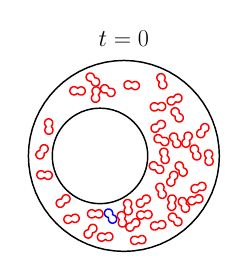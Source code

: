 \begin{tikzpicture}[scale=0.35]

\begin{axis}[
  xmin = -21,
  xmax = 21,
  ymin = -21,
  ymax = 21,
  scale only axis,
  axis equal image,
  hide axis,
  title = {\Huge$t=0$}
  ]

\addplot [mark=none,black,line width=1.5] table{
2.0e+01 0.0e+00
1.99e+01 1.96e+00
1.962e+01 3.902e+00
1.914e+01 5.806e+00
1.848e+01 7.654e+00
1.764e+01 9.428e+00
1.663e+01 1.111e+01
1.546e+01 1.269e+01
1.414e+01 1.414e+01
1.269e+01 1.546e+01
1.111e+01 1.663e+01
9.428e+00 1.764e+01
7.654e+00 1.848e+01
5.806e+00 1.914e+01
3.902e+00 1.962e+01
1.96e+00 1.99e+01
1.225e-15 2.0e+01
-1.96e+00 1.99e+01
-3.902e+00 1.962e+01
-5.806e+00 1.914e+01
-7.654e+00 1.848e+01
-9.428e+00 1.764e+01
-1.111e+01 1.663e+01
-1.269e+01 1.546e+01
-1.414e+01 1.414e+01
-1.546e+01 1.269e+01
-1.663e+01 1.111e+01
-1.764e+01 9.428e+00
-1.848e+01 7.654e+00
-1.914e+01 5.806e+00
-1.962e+01 3.902e+00
-1.99e+01 1.96e+00
-2.0e+01 2.449e-15
-1.99e+01 -1.96e+00
-1.962e+01 -3.902e+00
-1.914e+01 -5.806e+00
-1.848e+01 -7.654e+00
-1.764e+01 -9.428e+00
-1.663e+01 -1.111e+01
-1.546e+01 -1.269e+01
-1.414e+01 -1.414e+01
-1.269e+01 -1.546e+01
-1.111e+01 -1.663e+01
-9.428e+00 -1.764e+01
-7.654e+00 -1.848e+01
-5.806e+00 -1.914e+01
-3.902e+00 -1.962e+01
-1.96e+00 -1.99e+01
-3.674e-15 -2.0e+01
1.96e+00 -1.99e+01
3.902e+00 -1.962e+01
5.806e+00 -1.914e+01
7.654e+00 -1.848e+01
9.428e+00 -1.764e+01
1.111e+01 -1.663e+01
1.269e+01 -1.546e+01
1.414e+01 -1.414e+01
1.546e+01 -1.269e+01
1.663e+01 -1.111e+01
1.764e+01 -9.428e+00
1.848e+01 -7.654e+00
1.914e+01 -5.806e+00
1.962e+01 -3.902e+00
1.99e+01 -1.96e+00
2.0e+01 0.0e+00
};

\addplot [mark=none,black,line width=1.5] table{
5.0e+00 0.0e+00
4.952e+00 -9.802e-01
4.808e+00 -1.951e+00
4.569e+00 -2.903e+00
4.239e+00 -3.827e+00
3.819e+00 -4.714e+00
3.315e+00 -5.556e+00
2.73e+00 -6.344e+00
2.071e+00 -7.071e+00
1.344e+00 -7.73e+00
5.557e-01 -8.315e+00
-2.86e-01 -8.819e+00
-1.173e+00 -9.239e+00
-2.097e+00 -9.569e+00
-3.049e+00 -9.808e+00
-4.02e+00 -9.952e+00
-5.0e+00 -1.0e+01
-5.98e+00 -9.952e+00
-6.951e+00 -9.808e+00
-7.903e+00 -9.569e+00
-8.827e+00 -9.239e+00
-9.714e+00 -8.819e+00
-1.056e+01 -8.315e+00
-1.134e+01 -7.73e+00
-1.207e+01 -7.071e+00
-1.273e+01 -6.344e+00
-1.331e+01 -5.556e+00
-1.382e+01 -4.714e+00
-1.424e+01 -3.827e+00
-1.457e+01 -2.903e+00
-1.481e+01 -1.951e+00
-1.495e+01 -9.802e-01
-1.5e+01 -1.225e-15
-1.495e+01 9.802e-01
-1.481e+01 1.951e+00
-1.457e+01 2.903e+00
-1.424e+01 3.827e+00
-1.382e+01 4.714e+00
-1.331e+01 5.556e+00
-1.273e+01 6.344e+00
-1.207e+01 7.071e+00
-1.134e+01 7.73e+00
-1.056e+01 8.315e+00
-9.714e+00 8.819e+00
-8.827e+00 9.239e+00
-7.903e+00 9.569e+00
-6.951e+00 9.808e+00
-5.98e+00 9.952e+00
-5.0e+00 1.0e+01
-4.02e+00 9.952e+00
-3.049e+00 9.808e+00
-2.097e+00 9.569e+00
-1.173e+00 9.239e+00
-2.86e-01 8.819e+00
5.557e-01 8.315e+00
1.344e+00 7.73e+00
2.071e+00 7.071e+00
2.73e+00 6.344e+00
3.315e+00 5.556e+00
3.819e+00 4.714e+00
4.239e+00 3.827e+00
4.569e+00 2.903e+00
4.808e+00 1.951e+00
4.952e+00 9.802e-01
5.0e+00 0.0e+00
};

\addplot [mark=none,red,line width=1.5] table{
1.697e+01 4.986e+00
1.702e+01 5.02e+00
1.71e+01 5.046e+00
1.72e+01 5.077e+00
1.731e+01 5.122e+00
1.742e+01 5.186e+00
1.753e+01 5.271e+00
1.763e+01 5.376e+00
1.772e+01 5.5e+00
1.778e+01 5.639e+00
1.781e+01 5.789e+00
1.782e+01 5.944e+00
1.78e+01 6.099e+00
1.776e+01 6.248e+00
1.768e+01 6.386e+00
1.758e+01 6.509e+00
1.746e+01 6.611e+00
1.732e+01 6.69e+00
1.718e+01 6.742e+00
1.702e+01 6.765e+00
1.686e+01 6.76e+00
1.671e+01 6.726e+00
1.657e+01 6.665e+00
1.644e+01 6.581e+00
1.633e+01 6.477e+00
1.624e+01 6.357e+00
1.617e+01 6.227e+00
1.613e+01 6.093e+00
1.611e+01 5.962e+00
1.611e+01 5.841e+00
1.611e+01 5.738e+00
1.611e+01 5.658e+00
1.61e+01 5.603e+00
1.605e+01 5.569e+00
1.597e+01 5.542e+00
1.588e+01 5.512e+00
1.576e+01 5.467e+00
1.565e+01 5.403e+00
1.554e+01 5.318e+00
1.544e+01 5.213e+00
1.535e+01 5.088e+00
1.529e+01 4.949e+00
1.526e+01 4.8e+00
1.525e+01 4.645e+00
1.527e+01 4.49e+00
1.532e+01 4.341e+00
1.539e+01 4.202e+00
1.549e+01 4.08e+00
1.561e+01 3.977e+00
1.575e+01 3.899e+00
1.589e+01 3.847e+00
1.605e+01 3.824e+00
1.621e+01 3.829e+00
1.636e+01 3.863e+00
1.65e+01 3.923e+00
1.663e+01 4.008e+00
1.674e+01 4.112e+00
1.683e+01 4.232e+00
1.69e+01 4.362e+00
1.694e+01 4.496e+00
1.696e+01 4.627e+00
1.696e+01 4.747e+00
1.696e+01 4.851e+00
1.696e+01 4.931e+00
1.697e+01 4.986e+00
};

\addplot [mark=none,red,line width=1.5] table{
7.126e+00 1.085e+01
7.071e+00 1.086e+01
7.004e+00 1.091e+01
6.919e+00 1.097e+01
6.816e+00 1.103e+01
6.694e+00 1.108e+01
6.559e+00 1.112e+01
6.414e+00 1.113e+01
6.265e+00 1.112e+01
6.118e+00 1.108e+01
5.977e+00 1.102e+01
5.849e+00 1.093e+01
5.739e+00 1.082e+01
5.65e+00 1.069e+01
5.585e+00 1.055e+01
5.549e+00 1.04e+01
5.541e+00 1.024e+01
5.562e+00 1.008e+01
5.612e+00 9.934e+00
5.688e+00 9.797e+00
5.788e+00 9.676e+00
5.908e+00 9.575e+00
6.043e+00 9.499e+00
6.188e+00 9.449e+00
6.338e+00 9.425e+00
6.487e+00 9.428e+00
6.63e+00 9.455e+00
6.762e+00 9.503e+00
6.879e+00 9.567e+00
6.977e+00 9.637e+00
7.056e+00 9.704e+00
7.119e+00 9.754e+00
7.173e+00 9.773e+00
7.228e+00 9.758e+00
7.295e+00 9.714e+00
7.379e+00 9.654e+00
7.483e+00 9.593e+00
7.605e+00 9.54e+00
7.74e+00 9.503e+00
7.885e+00 9.488e+00
8.034e+00 9.498e+00
8.181e+00 9.535e+00
8.322e+00 9.598e+00
8.45e+00 9.685e+00
8.56e+00 9.795e+00
8.649e+00 9.924e+00
8.713e+00 1.007e+01
8.75e+00 1.022e+01
8.758e+00 1.038e+01
8.736e+00 1.054e+01
8.687e+00 1.069e+01
8.611e+00 1.082e+01
8.511e+00 1.094e+01
8.391e+00 1.104e+01
8.256e+00 1.112e+01
8.111e+00 1.117e+01
7.96e+00 1.119e+01
7.811e+00 1.119e+01
7.668e+00 1.116e+01
7.537e+00 1.112e+01
7.42e+00 1.105e+01
7.322e+00 1.098e+01
7.243e+00 1.091e+01
7.18e+00 1.087e+01
7.126e+00 1.085e+01
};

\addplot [mark=none,red,line width=1.5] table{
8.304e+00 -7.151e+00
8.304e+00 -7.094e+00
8.328e+00 -7.017e+00
8.363e+00 -6.92e+00
8.395e+00 -6.803e+00
8.414e+00 -6.672e+00
8.413e+00 -6.532e+00
8.389e+00 -6.388e+00
8.339e+00 -6.248e+00
8.265e+00 -6.115e+00
8.167e+00 -5.997e+00
8.049e+00 -5.897e+00
7.913e+00 -5.819e+00
7.765e+00 -5.768e+00
7.609e+00 -5.744e+00
7.452e+00 -5.75e+00
7.298e+00 -5.784e+00
7.153e+00 -5.846e+00
7.022e+00 -5.934e+00
6.91e+00 -6.044e+00
6.82e+00 -6.173e+00
6.755e+00 -6.315e+00
6.717e+00 -6.465e+00
6.707e+00 -6.619e+00
6.725e+00 -6.77e+00
6.767e+00 -6.913e+00
6.832e+00 -7.043e+00
6.913e+00 -7.158e+00
7.005e+00 -7.253e+00
7.099e+00 -7.329e+00
7.184e+00 -7.387e+00
7.249e+00 -7.435e+00
7.282e+00 -7.481e+00
7.283e+00 -7.538e+00
7.258e+00 -7.615e+00
7.223e+00 -7.712e+00
7.191e+00 -7.829e+00
7.172e+00 -7.96e+00
7.173e+00 -8.1e+00
7.197e+00 -8.244e+00
7.247e+00 -8.384e+00
7.321e+00 -8.517e+00
7.419e+00 -8.636e+00
7.538e+00 -8.735e+00
7.673e+00 -8.813e+00
7.821e+00 -8.864e+00
7.977e+00 -8.888e+00
8.134e+00 -8.882e+00
8.289e+00 -8.848e+00
8.434e+00 -8.786e+00
8.565e+00 -8.698e+00
8.677e+00 -8.588e+00
8.767e+00 -8.459e+00
8.831e+00 -8.317e+00
8.869e+00 -8.167e+00
8.879e+00 -8.013e+00
8.862e+00 -7.862e+00
8.819e+00 -7.719e+00
8.755e+00 -7.589e+00
8.673e+00 -7.474e+00
8.582e+00 -7.379e+00
8.487e+00 -7.303e+00
8.402e+00 -7.245e+00
8.337e+00 -7.197e+00
8.304e+00 -7.151e+00
};

\addplot [mark=none,red,line width=1.5] table{
1.083e+01 1.131e+01
1.089e+01 1.132e+01
1.096e+01 1.13e+01
1.106e+01 1.127e+01
1.118e+01 1.125e+01
1.131e+01 1.124e+01
1.145e+01 1.126e+01
1.159e+01 1.129e+01
1.173e+01 1.135e+01
1.186e+01 1.144e+01
1.197e+01 1.155e+01
1.206e+01 1.167e+01
1.212e+01 1.181e+01
1.216e+01 1.197e+01
1.217e+01 1.212e+01
1.215e+01 1.228e+01
1.211e+01 1.243e+01
1.203e+01 1.257e+01
1.193e+01 1.269e+01
1.181e+01 1.28e+01
1.168e+01 1.287e+01
1.153e+01 1.293e+01
1.138e+01 1.295e+01
1.122e+01 1.295e+01
1.108e+01 1.292e+01
1.094e+01 1.286e+01
1.081e+01 1.279e+01
1.071e+01 1.27e+01
1.062e+01 1.26e+01
1.055e+01 1.25e+01
1.05e+01 1.241e+01
1.046e+01 1.234e+01
1.041e+01 1.23e+01
1.036e+01 1.23e+01
1.028e+01 1.232e+01
1.018e+01 1.234e+01
1.006e+01 1.236e+01
9.927e+00 1.237e+01
9.787e+00 1.236e+01
9.646e+00 1.232e+01
9.51e+00 1.226e+01
9.384e+00 1.218e+01
9.274e+00 1.207e+01
9.185e+00 1.194e+01
9.119e+00 1.18e+01
9.08e+00 1.165e+01
9.07e+00 1.149e+01
9.088e+00 1.134e+01
9.136e+00 1.119e+01
9.21e+00 1.105e+01
9.308e+00 1.092e+01
9.428e+00 1.082e+01
9.563e+00 1.074e+01
9.71e+00 1.069e+01
9.863e+00 1.067e+01
1.002e+01 1.067e+01
1.017e+01 1.07e+01
1.03e+01 1.075e+01
1.043e+01 1.083e+01
1.054e+01 1.092e+01
1.062e+01 1.102e+01
1.069e+01 1.112e+01
1.074e+01 1.121e+01
1.078e+01 1.128e+01
1.083e+01 1.131e+01
};

\addplot [mark=none,red,line width=1.5] table{
7.468e+00 5.746e+00
7.524e+00 5.76e+00
7.604e+00 5.753e+00
7.707e+00 5.742e+00
7.828e+00 5.739e+00
7.959e+00 5.751e+00
8.096e+00 5.785e+00
8.229e+00 5.842e+00
8.355e+00 5.923e+00
8.466e+00 6.026e+00
8.559e+00 6.149e+00
8.628e+00 6.288e+00
8.671e+00 6.438e+00
8.687e+00 6.594e+00
8.673e+00 6.751e+00
8.631e+00 6.902e+00
8.561e+00 7.044e+00
8.467e+00 7.171e+00
8.351e+00 7.277e+00
8.217e+00 7.361e+00
8.072e+00 7.418e+00
7.918e+00 7.448e+00
7.763e+00 7.449e+00
7.612e+00 7.423e+00
7.469e+00 7.371e+00
7.34e+00 7.296e+00
7.228e+00 7.203e+00
7.136e+00 7.097e+00
7.065e+00 6.985e+00
7.013e+00 6.876e+00
6.976e+00 6.779e+00
6.945e+00 6.705e+00
6.908e+00 6.662e+00
6.852e+00 6.648e+00
6.772e+00 6.654e+00
6.669e+00 6.665e+00
6.549e+00 6.669e+00
6.417e+00 6.657e+00
6.281e+00 6.623e+00
6.147e+00 6.566e+00
6.021e+00 6.485e+00
5.91e+00 6.382e+00
5.818e+00 6.259e+00
5.748e+00 6.12e+00
5.705e+00 5.97e+00
5.689e+00 5.814e+00
5.703e+00 5.657e+00
5.745e+00 5.505e+00
5.815e+00 5.364e+00
5.909e+00 5.237e+00
6.025e+00 5.13e+00
6.159e+00 5.047e+00
6.305e+00 4.99e+00
6.458e+00 4.96e+00
6.613e+00 4.959e+00
6.764e+00 4.985e+00
6.907e+00 5.037e+00
7.036e+00 5.112e+00
7.148e+00 5.205e+00
7.24e+00 5.311e+00
7.311e+00 5.423e+00
7.363e+00 5.532e+00
7.4e+00 5.629e+00
7.431e+00 5.703e+00
7.468e+00 5.746e+00
};

\addplot [mark=none,red,line width=1.5] table{
9.514e+00 -9.776e+00
9.495e+00 -9.83e+00
9.445e+00 -9.893e+00
9.379e+00 -9.973e+00
9.309e+00 -1.007e+01
9.247e+00 -1.019e+01
9.199e+00 -1.032e+01
9.173e+00 -1.046e+01
9.171e+00 -1.061e+01
9.195e+00 -1.076e+01
9.247e+00 -1.091e+01
9.324e+00 -1.104e+01
9.425e+00 -1.116e+01
9.546e+00 -1.126e+01
9.684e+00 -1.134e+01
9.834e+00 -1.139e+01
9.99e+00 -1.141e+01
1.015e+01 -1.14e+01
1.03e+01 -1.136e+01
1.044e+01 -1.129e+01
1.057e+01 -1.12e+01
1.068e+01 -1.109e+01
1.077e+01 -1.096e+01
1.083e+01 -1.082e+01
1.087e+01 -1.068e+01
1.088e+01 -1.053e+01
1.086e+01 -1.038e+01
1.082e+01 -1.025e+01
1.077e+01 -1.013e+01
1.071e+01 -1.002e+01
1.065e+01 -9.938e+00
1.06e+01 -9.871e+00
1.059e+01 -9.816e+00
1.061e+01 -9.762e+00
1.066e+01 -9.699e+00
1.072e+01 -9.62e+00
1.079e+01 -9.521e+00
1.085e+01 -9.404e+00
1.09e+01 -9.272e+00
1.093e+01 -9.129e+00
1.093e+01 -8.98e+00
1.091e+01 -8.83e+00
1.085e+01 -8.685e+00
1.078e+01 -8.551e+00
1.068e+01 -8.431e+00
1.056e+01 -8.332e+00
1.042e+01 -8.257e+00
1.027e+01 -8.208e+00
1.011e+01 -8.187e+00
9.953e+00 -8.196e+00
9.8e+00 -8.234e+00
9.657e+00 -8.299e+00
9.528e+00 -8.388e+00
9.419e+00 -8.5e+00
9.332e+00 -8.628e+00
9.27e+00 -8.769e+00
9.235e+00 -8.916e+00
9.225e+00 -9.066e+00
9.241e+00 -9.21e+00
9.278e+00 -9.345e+00
9.332e+00 -9.466e+00
9.394e+00 -9.57e+00
9.454e+00 -9.654e+00
9.499e+00 -9.721e+00
9.514e+00 -9.776e+00
};

\addplot [mark=none,red,line width=1.5] table{
8.482e+00 1.577e+01
8.485e+00 1.583e+01
8.514e+00 1.59e+01
8.555e+00 1.6e+01
8.593e+00 1.611e+01
8.62e+00 1.624e+01
8.627e+00 1.638e+01
8.611e+00 1.653e+01
8.569e+00 1.667e+01
8.503e+00 1.681e+01
8.412e+00 1.693e+01
8.299e+00 1.704e+01
8.168e+00 1.712e+01
8.023e+00 1.718e+01
7.869e+00 1.722e+01
7.712e+00 1.722e+01
7.556e+00 1.719e+01
7.407e+00 1.714e+01
7.272e+00 1.706e+01
7.153e+00 1.696e+01
7.056e+00 1.683e+01
6.984e+00 1.669e+01
6.937e+00 1.655e+01
6.919e+00 1.639e+01
6.928e+00 1.624e+01
6.962e+00 1.61e+01
7.019e+00 1.596e+01
7.093e+00 1.584e+01
7.18e+00 1.574e+01
7.269e+00 1.566e+01
7.351e+00 1.56e+01
7.413e+00 1.555e+01
7.444e+00 1.55e+01
7.441e+00 1.544e+01
7.412e+00 1.537e+01
7.371e+00 1.527e+01
7.333e+00 1.516e+01
7.307e+00 1.503e+01
7.3e+00 1.489e+01
7.316e+00 1.474e+01
7.357e+00 1.46e+01
7.423e+00 1.446e+01
7.514e+00 1.434e+01
7.627e+00 1.423e+01
7.758e+00 1.415e+01
7.903e+00 1.409e+01
8.057e+00 1.406e+01
8.215e+00 1.405e+01
8.37e+00 1.408e+01
8.519e+00 1.413e+01
8.654e+00 1.421e+01
8.773e+00 1.432e+01
8.87e+00 1.444e+01
8.943e+00 1.458e+01
8.989e+00 1.473e+01
9.007e+00 1.488e+01
8.999e+00 1.503e+01
8.964e+00 1.518e+01
8.908e+00 1.531e+01
8.833e+00 1.543e+01
8.746e+00 1.553e+01
8.657e+00 1.561e+01
8.575e+00 1.567e+01
8.513e+00 1.572e+01
8.482e+00 1.577e+01
};

\addplot [mark=none,red,line width=1.5] table{
2.206e+00 -1.489e+01
2.26e+00 -1.487e+01
2.341e+00 -1.487e+01
2.444e+00 -1.487e+01
2.565e+00 -1.486e+01
2.695e+00 -1.484e+01
2.828e+00 -1.48e+01
2.957e+00 -1.473e+01
3.075e+00 -1.464e+01
3.177e+00 -1.452e+01
3.259e+00 -1.44e+01
3.316e+00 -1.425e+01
3.347e+00 -1.41e+01
3.349e+00 -1.394e+01
3.323e+00 -1.379e+01
3.268e+00 -1.364e+01
3.187e+00 -1.35e+01
3.082e+00 -1.339e+01
2.958e+00 -1.329e+01
2.818e+00 -1.322e+01
2.667e+00 -1.317e+01
2.512e+00 -1.315e+01
2.358e+00 -1.317e+01
2.209e+00 -1.321e+01
2.071e+00 -1.327e+01
1.949e+00 -1.335e+01
1.845e+00 -1.346e+01
1.762e+00 -1.357e+01
1.701e+00 -1.369e+01
1.658e+00 -1.38e+01
1.629e+00 -1.39e+01
1.605e+00 -1.398e+01
1.571e+00 -1.402e+01
1.517e+00 -1.404e+01
1.437e+00 -1.404e+01
1.333e+00 -1.404e+01
1.212e+00 -1.405e+01
1.082e+00 -1.407e+01
9.493e-01 -1.411e+01
8.207e-01 -1.418e+01
7.026e-01 -1.427e+01
6.003e-01 -1.438e+01
5.185e-01 -1.452e+01
4.609e-01 -1.466e+01
4.301e-01 -1.481e+01
4.279e-01 -1.497e+01
4.544e-01 -1.512e+01
5.092e-01 -1.527e+01
5.903e-01 -1.541e+01
6.95e-01 -1.552e+01
8.196e-01 -1.562e+01
9.595e-01 -1.569e+01
1.11e+00 -1.574e+01
1.265e+00 -1.575e+01
1.42e+00 -1.574e+01
1.568e+00 -1.571e+01
1.706e+00 -1.564e+01
1.829e+00 -1.556e+01
1.932e+00 -1.545e+01
2.015e+00 -1.534e+01
2.077e+00 -1.522e+01
2.119e+00 -1.511e+01
2.148e+00 -1.501e+01
2.172e+00 -1.493e+01
2.206e+00 -1.489e+01
};

\addplot [mark=none,red,line width=1.5] table{
-9.714e+00 1.309e+01
-9.66e+00 1.307e+01
-9.596e+00 1.302e+01
-9.516e+00 1.296e+01
-9.417e+00 1.289e+01
-9.299e+00 1.283e+01
-9.167e+00 1.278e+01
-9.024e+00 1.276e+01
-8.874e+00 1.276e+01
-8.725e+00 1.278e+01
-8.58e+00 1.284e+01
-8.447e+00 1.292e+01
-8.328e+00 1.302e+01
-8.23e+00 1.314e+01
-8.156e+00 1.328e+01
-8.109e+00 1.343e+01
-8.09e+00 1.359e+01
-8.101e+00 1.374e+01
-8.14e+00 1.39e+01
-8.206e+00 1.404e+01
-8.297e+00 1.417e+01
-8.41e+00 1.427e+01
-8.539e+00 1.436e+01
-8.681e+00 1.442e+01
-8.829e+00 1.445e+01
-8.978e+00 1.446e+01
-9.122e+00 1.444e+01
-9.257e+00 1.441e+01
-9.377e+00 1.435e+01
-9.48e+00 1.429e+01
-9.564e+00 1.423e+01
-9.63e+00 1.418e+01
-9.685e+00 1.417e+01
-9.739e+00 1.418e+01
-9.803e+00 1.423e+01
-9.883e+00 1.43e+01
-9.982e+00 1.437e+01
-1.01e+01 1.443e+01
-1.023e+01 1.447e+01
-1.038e+01 1.45e+01
-1.052e+01 1.45e+01
-1.067e+01 1.447e+01
-1.082e+01 1.442e+01
-1.095e+01 1.434e+01
-1.107e+01 1.424e+01
-1.117e+01 1.412e+01
-1.124e+01 1.398e+01
-1.129e+01 1.383e+01
-1.131e+01 1.367e+01
-1.13e+01 1.351e+01
-1.126e+01 1.336e+01
-1.119e+01 1.322e+01
-1.11e+01 1.309e+01
-1.099e+01 1.298e+01
-1.086e+01 1.29e+01
-1.072e+01 1.284e+01
-1.057e+01 1.28e+01
-1.042e+01 1.28e+01
-1.028e+01 1.281e+01
-1.014e+01 1.285e+01
-1.002e+01 1.291e+01
-9.919e+00 1.297e+01
-9.835e+00 1.303e+01
-9.769e+00 1.308e+01
-9.714e+00 1.309e+01
};

\addplot [mark=none,red,line width=1.5] table{
1.306e+01 -1.003e+01
1.305e+01 -9.971e+00
1.306e+01 -9.893e+00
1.308e+01 -9.791e+00
1.31e+01 -9.672e+00
1.31e+01 -9.539e+00
1.308e+01 -9.4e+00
1.304e+01 -9.261e+00
1.297e+01 -9.128e+00
1.288e+01 -9.007e+00
1.277e+01 -8.902e+00
1.264e+01 -8.818e+00
1.249e+01 -8.759e+00
1.234e+01 -8.728e+00
1.218e+01 -8.725e+00
1.203e+01 -8.751e+00
1.188e+01 -8.805e+00
1.174e+01 -8.886e+00
1.163e+01 -8.99e+00
1.153e+01 -9.114e+00
1.146e+01 -9.254e+00
1.141e+01 -9.403e+00
1.139e+01 -9.557e+00
1.14e+01 -9.71e+00
1.144e+01 -9.858e+00
1.15e+01 -9.994e+00
1.158e+01 -1.012e+01
1.168e+01 -1.022e+01
1.178e+01 -1.03e+01
1.188e+01 -1.036e+01
1.198e+01 -1.041e+01
1.205e+01 -1.045e+01
1.209e+01 -1.049e+01
1.209e+01 -1.055e+01
1.208e+01 -1.062e+01
1.206e+01 -1.073e+01
1.204e+01 -1.085e+01
1.204e+01 -1.098e+01
1.206e+01 -1.112e+01
1.21e+01 -1.126e+01
1.217e+01 -1.139e+01
1.226e+01 -1.151e+01
1.237e+01 -1.162e+01
1.25e+01 -1.17e+01
1.265e+01 -1.176e+01
1.28e+01 -1.179e+01
1.296e+01 -1.179e+01
1.312e+01 -1.177e+01
1.326e+01 -1.171e+01
1.34e+01 -1.163e+01
1.352e+01 -1.153e+01
1.361e+01 -1.14e+01
1.369e+01 -1.126e+01
1.373e+01 -1.111e+01
1.375e+01 -1.096e+01
1.374e+01 -1.081e+01
1.37e+01 -1.066e+01
1.364e+01 -1.052e+01
1.356e+01 -1.04e+01
1.347e+01 -1.03e+01
1.336e+01 -1.022e+01
1.326e+01 -1.016e+01
1.317e+01 -1.011e+01
1.31e+01 -1.007e+01
1.306e+01 -1.003e+01
};

\addplot [mark=none,red,line width=1.5] table{
-6.004e+00 -1.267e+01
-5.95e+00 -1.269e+01
-5.885e+00 -1.274e+01
-5.804e+00 -1.28e+01
-5.703e+00 -1.287e+01
-5.584e+00 -1.293e+01
-5.451e+00 -1.297e+01
-5.307e+00 -1.299e+01
-5.158e+00 -1.299e+01
-5.009e+00 -1.296e+01
-4.866e+00 -1.291e+01
-4.733e+00 -1.282e+01
-4.617e+00 -1.272e+01
-4.522e+00 -1.26e+01
-4.451e+00 -1.246e+01
-4.406e+00 -1.23e+01
-4.391e+00 -1.215e+01
-4.404e+00 -1.199e+01
-4.447e+00 -1.184e+01
-4.516e+00 -1.17e+01
-4.609e+00 -1.157e+01
-4.724e+00 -1.147e+01
-4.855e+00 -1.138e+01
-4.998e+00 -1.132e+01
-5.146e+00 -1.129e+01
-5.295e+00 -1.129e+01
-5.44e+00 -1.131e+01
-5.574e+00 -1.135e+01
-5.693e+00 -1.141e+01
-5.795e+00 -1.147e+01
-5.877e+00 -1.154e+01
-5.942e+00 -1.158e+01
-5.997e+00 -1.16e+01
-6.051e+00 -1.158e+01
-6.116e+00 -1.153e+01
-6.198e+00 -1.147e+01
-6.298e+00 -1.14e+01
-6.417e+00 -1.135e+01
-6.55e+00 -1.13e+01
-6.694e+00 -1.128e+01
-6.843e+00 -1.128e+01
-6.992e+00 -1.131e+01
-7.136e+00 -1.137e+01
-7.268e+00 -1.145e+01
-7.384e+00 -1.155e+01
-7.479e+00 -1.168e+01
-7.551e+00 -1.182e+01
-7.595e+00 -1.197e+01
-7.611e+00 -1.212e+01
-7.597e+00 -1.228e+01
-7.555e+00 -1.243e+01
-7.486e+00 -1.258e+01
-7.392e+00 -1.27e+01
-7.277e+00 -1.281e+01
-7.146e+00 -1.289e+01
-7.004e+00 -1.295e+01
-6.855e+00 -1.298e+01
-6.706e+00 -1.298e+01
-6.562e+00 -1.296e+01
-6.428e+00 -1.292e+01
-6.308e+00 -1.286e+01
-6.207e+00 -1.28e+01
-6.124e+00 -1.274e+01
-6.059e+00 -1.269e+01
-6.004e+00 -1.267e+01
};

\addplot [mark=none,red,line width=1.5] table{
1.272e+01 3.575e+00
1.269e+01 3.529e+00
1.262e+01 3.482e+00
1.254e+01 3.423e+00
1.244e+01 3.347e+00
1.235e+01 3.252e+00
1.227e+01 3.138e+00
1.221e+01 3.007e+00
1.216e+01 2.864e+00
1.215e+01 2.713e+00
1.216e+01 2.56e+00
1.22e+01 2.409e+00
1.226e+01 2.267e+00
1.235e+01 2.139e+00
1.246e+01 2.029e+00
1.259e+01 1.941e+00
1.274e+01 1.879e+00
1.289e+01 1.844e+00
1.305e+01 1.839e+00
1.321e+01 1.862e+00
1.335e+01 1.914e+00
1.349e+01 1.991e+00
1.361e+01 2.091e+00
1.371e+01 2.21e+00
1.378e+01 2.342e+00
1.383e+01 2.483e+00
1.385e+01 2.627e+00
1.385e+01 2.767e+00
1.383e+01 2.898e+00
1.38e+01 3.014e+00
1.377e+01 3.112e+00
1.374e+01 3.188e+00
1.374e+01 3.246e+00
1.378e+01 3.292e+00
1.384e+01 3.34e+00
1.393e+01 3.398e+00
1.402e+01 3.474e+00
1.411e+01 3.569e+00
1.419e+01 3.684e+00
1.426e+01 3.814e+00
1.43e+01 3.957e+00
1.432e+01 4.108e+00
1.431e+01 4.261e+00
1.427e+01 4.412e+00
1.421e+01 4.554e+00
1.412e+01 4.683e+00
1.4e+01 4.793e+00
1.387e+01 4.88e+00
1.373e+01 4.943e+00
1.357e+01 4.977e+00
1.342e+01 4.982e+00
1.326e+01 4.959e+00
1.311e+01 4.907e+00
1.298e+01 4.83e+00
1.286e+01 4.73e+00
1.276e+01 4.611e+00
1.269e+01 4.479e+00
1.264e+01 4.338e+00
1.261e+01 4.194e+00
1.261e+01 4.054e+00
1.263e+01 3.923e+00
1.266e+01 3.807e+00
1.27e+01 3.709e+00
1.272e+01 3.633e+00
1.272e+01 3.575e+00
};

\addplot [mark=none,red,line width=1.5] table{
9.661e+00 -4.56e+00
9.622e+00 -4.603e+00
9.552e+00 -4.643e+00
9.461e+00 -4.691e+00
9.359e+00 -4.756e+00
9.257e+00 -4.84e+00
9.163e+00 -4.944e+00
9.084e+00 -5.067e+00
9.026e+00 -5.204e+00
8.992e+00 -5.352e+00
8.984e+00 -5.506e+00
9.004e+00 -5.659e+00
9.053e+00 -5.808e+00
9.127e+00 -5.946e+00
9.226e+00 -6.068e+00
9.347e+00 -6.17e+00
9.484e+00 -6.248e+00
9.633e+00 -6.3e+00
9.789e+00 -6.323e+00
9.946e+00 -6.317e+00
1.01e+01 -6.283e+00
1.024e+01 -6.221e+00
1.037e+01 -6.135e+00
1.048e+01 -6.029e+00
1.057e+01 -5.906e+00
1.064e+01 -5.771e+00
1.068e+01 -5.631e+00
1.069e+01 -5.492e+00
1.069e+01 -5.36e+00
1.067e+01 -5.24e+00
1.065e+01 -5.139e+00
1.063e+01 -5.061e+00
1.064e+01 -5.004e+00
1.068e+01 -4.962e+00
1.075e+01 -4.922e+00
1.084e+01 -4.873e+00
1.094e+01 -4.809e+00
1.104e+01 -4.724e+00
1.114e+01 -4.62e+00
1.121e+01 -4.498e+00
1.127e+01 -4.36e+00
1.131e+01 -4.212e+00
1.131e+01 -4.059e+00
1.129e+01 -3.905e+00
1.125e+01 -3.756e+00
1.117e+01 -3.619e+00
1.107e+01 -3.497e+00
1.095e+01 -3.394e+00
1.081e+01 -3.316e+00
1.067e+01 -3.264e+00
1.051e+01 -3.241e+00
1.035e+01 -3.247e+00
1.02e+01 -3.281e+00
1.006e+01 -3.343e+00
9.927e+00 -3.429e+00
9.816e+00 -3.536e+00
9.727e+00 -3.659e+00
9.662e+00 -3.793e+00
9.622e+00 -3.933e+00
9.605e+00 -4.072e+00
9.609e+00 -4.205e+00
9.627e+00 -4.324e+00
9.651e+00 -4.425e+00
9.667e+00 -4.503e+00
9.661e+00 -4.56e+00
};

\addplot [mark=none,red,line width=1.5] table{
3.775e+00 -9.039e+00
3.72e+00 -9.056e+00
3.64e+00 -9.054e+00
3.537e+00 -9.048e+00
3.416e+00 -9.051e+00
3.285e+00 -9.07e+00
3.151e+00 -9.111e+00
3.02e+00 -9.176e+00
2.899e+00 -9.263e+00
2.794e+00 -9.372e+00
2.708e+00 -9.5e+00
2.646e+00 -9.642e+00
2.611e+00 -9.794e+00
2.604e+00 -9.951e+00
2.626e+00 -1.011e+01
2.676e+00 -1.026e+01
2.753e+00 -1.039e+01
2.854e+00 -1.052e+01
2.976e+00 -1.062e+01
3.113e+00 -1.069e+01
3.262e+00 -1.074e+01
3.417e+00 -1.076e+01
3.572e+00 -1.075e+01
3.722e+00 -1.072e+01
3.861e+00 -1.066e+01
3.986e+00 -1.058e+01
4.093e+00 -1.048e+01
4.179e+00 -1.037e+01
4.244e+00 -1.026e+01
4.29e+00 -1.014e+01
4.322e+00 -1.004e+01
4.348e+00 -9.969e+00
4.383e+00 -9.923e+00
4.438e+00 -9.907e+00
4.519e+00 -9.909e+00
4.622e+00 -9.914e+00
4.743e+00 -9.912e+00
4.874e+00 -9.892e+00
5.008e+00 -9.851e+00
5.138e+00 -9.787e+00
5.259e+00 -9.699e+00
5.365e+00 -9.59e+00
5.451e+00 -9.462e+00
5.513e+00 -9.32e+00
5.548e+00 -9.168e+00
5.555e+00 -9.011e+00
5.533e+00 -8.856e+00
5.483e+00 -8.706e+00
5.406e+00 -8.569e+00
5.304e+00 -8.447e+00
5.183e+00 -8.347e+00
5.045e+00 -8.271e+00
4.896e+00 -8.221e+00
4.742e+00 -8.2e+00
4.587e+00 -8.207e+00
4.437e+00 -8.242e+00
4.297e+00 -8.301e+00
4.172e+00 -8.383e+00
4.066e+00 -8.482e+00
3.979e+00 -8.592e+00
3.914e+00 -8.708e+00
3.869e+00 -8.819e+00
3.837e+00 -8.918e+00
3.81e+00 -8.994e+00
3.775e+00 -9.039e+00
};

\addplot [mark=none,red,line width=1.5] table{
-1.666e+01 -4.544e+00
-1.66e+01 -4.565e+00
-1.654e+01 -4.616e+00
-1.646e+01 -4.684e+00
-1.637e+01 -4.757e+00
-1.625e+01 -4.822e+00
-1.612e+01 -4.873e+00
-1.598e+01 -4.903e+00
-1.583e+01 -4.908e+00
-1.568e+01 -4.888e+00
-1.553e+01 -4.84e+00
-1.54e+01 -4.766e+00
-1.527e+01 -4.668e+00
-1.517e+01 -4.549e+00
-1.509e+01 -4.413e+00
-1.504e+01 -4.264e+00
-1.502e+01 -4.109e+00
-1.502e+01 -3.951e+00
-1.505e+01 -3.797e+00
-1.512e+01 -3.652e+00
-1.52e+01 -3.521e+00
-1.531e+01 -3.409e+00
-1.544e+01 -3.319e+00
-1.558e+01 -3.254e+00
-1.572e+01 -3.214e+00
-1.587e+01 -3.201e+00
-1.602e+01 -3.214e+00
-1.615e+01 -3.248e+00
-1.627e+01 -3.298e+00
-1.638e+01 -3.358e+00
-1.647e+01 -3.416e+00
-1.653e+01 -3.459e+00
-1.659e+01 -3.473e+00
-1.664e+01 -3.452e+00
-1.671e+01 -3.401e+00
-1.678e+01 -3.333e+00
-1.688e+01 -3.261e+00
-1.699e+01 -3.195e+00
-1.712e+01 -3.145e+00
-1.727e+01 -3.115e+00
-1.742e+01 -3.109e+00
-1.757e+01 -3.13e+00
-1.771e+01 -3.178e+00
-1.785e+01 -3.251e+00
-1.797e+01 -3.349e+00
-1.807e+01 -3.468e+00
-1.815e+01 -3.604e+00
-1.821e+01 -3.753e+00
-1.823e+01 -3.909e+00
-1.823e+01 -4.067e+00
-1.819e+01 -4.221e+00
-1.813e+01 -4.365e+00
-1.804e+01 -4.496e+00
-1.793e+01 -4.608e+00
-1.781e+01 -4.699e+00
-1.767e+01 -4.764e+00
-1.752e+01 -4.803e+00
-1.737e+01 -4.816e+00
-1.723e+01 -4.804e+00
-1.709e+01 -4.77e+00
-1.697e+01 -4.719e+00
-1.687e+01 -4.659e+00
-1.678e+01 -4.601e+00
-1.671e+01 -4.559e+00
-1.666e+01 -4.544e+00
};

\addplot [mark=none,red,line width=1.5] table{
1.246e+01 -2.458e+00
1.244e+01 -2.402e+00
1.245e+01 -2.322e+00
1.246e+01 -2.219e+00
1.246e+01 -2.098e+00
1.245e+01 -1.967e+00
1.241e+01 -1.831e+00
1.235e+01 -1.698e+00
1.227e+01 -1.573e+00
1.216e+01 -1.463e+00
1.204e+01 -1.373e+00
1.19e+01 -1.305e+00
1.175e+01 -1.263e+00
1.159e+01 -1.25e+00
1.144e+01 -1.265e+00
1.129e+01 -1.309e+00
1.115e+01 -1.381e+00
1.102e+01 -1.477e+00
1.091e+01 -1.594e+00
1.083e+01 -1.728e+00
1.078e+01 -1.875e+00
1.075e+01 -2.029e+00
1.075e+01 -2.184e+00
1.078e+01 -2.335e+00
1.083e+01 -2.477e+00
1.091e+01 -2.605e+00
1.1e+01 -2.716e+00
1.111e+01 -2.807e+00
1.122e+01 -2.876e+00
1.133e+01 -2.927e+00
1.143e+01 -2.962e+00
1.151e+01 -2.992e+00
1.155e+01 -3.029e+00
1.156e+01 -3.085e+00
1.156e+01 -3.165e+00
1.155e+01 -3.268e+00
1.155e+01 -3.389e+00
1.156e+01 -3.52e+00
1.159e+01 -3.656e+00
1.165e+01 -3.789e+00
1.174e+01 -3.913e+00
1.184e+01 -4.024e+00
1.196e+01 -4.114e+00
1.21e+01 -4.182e+00
1.226e+01 -4.224e+00
1.241e+01 -4.237e+00
1.257e+01 -4.222e+00
1.272e+01 -4.178e+00
1.286e+01 -4.106e+00
1.298e+01 -4.01e+00
1.309e+01 -3.893e+00
1.317e+01 -3.759e+00
1.323e+01 -3.612e+00
1.325e+01 -3.458e+00
1.325e+01 -3.303e+00
1.323e+01 -3.152e+00
1.317e+01 -3.01e+00
1.31e+01 -2.882e+00
1.3e+01 -2.771e+00
1.29e+01 -2.68e+00
1.278e+01 -2.611e+00
1.267e+01 -2.56e+00
1.258e+01 -2.525e+00
1.25e+01 -2.495e+00
1.246e+01 -2.458e+00
};

\addplot [mark=none,red,line width=1.5] table{
-1.24e+01 -9.873e+00
-1.234e+01 -9.854e+00
-1.226e+01 -9.851e+00
-1.216e+01 -9.851e+00
-1.204e+01 -9.842e+00
-1.191e+01 -9.816e+00
-1.178e+01 -9.767e+00
-1.165e+01 -9.696e+00
-1.154e+01 -9.602e+00
-1.144e+01 -9.488e+00
-1.136e+01 -9.356e+00
-1.13e+01 -9.21e+00
-1.128e+01 -9.057e+00
-1.128e+01 -8.9e+00
-1.131e+01 -8.745e+00
-1.137e+01 -8.599e+00
-1.145e+01 -8.465e+00
-1.156e+01 -8.35e+00
-1.169e+01 -8.256e+00
-1.183e+01 -8.188e+00
-1.198e+01 -8.146e+00
-1.213e+01 -8.133e+00
-1.229e+01 -8.148e+00
-1.244e+01 -8.191e+00
-1.257e+01 -8.258e+00
-1.269e+01 -8.346e+00
-1.279e+01 -8.451e+00
-1.287e+01 -8.566e+00
-1.293e+01 -8.684e+00
-1.297e+01 -8.799e+00
-1.3e+01 -8.899e+00
-1.302e+01 -8.976e+00
-1.305e+01 -9.023e+00
-1.311e+01 -9.042e+00
-1.319e+01 -9.045e+00
-1.329e+01 -9.044e+00
-1.341e+01 -9.054e+00
-1.354e+01 -9.08e+00
-1.367e+01 -9.128e+00
-1.38e+01 -9.2e+00
-1.392e+01 -9.293e+00
-1.402e+01 -9.408e+00
-1.409e+01 -9.54e+00
-1.415e+01 -9.685e+00
-1.418e+01 -9.839e+00
-1.417e+01 -9.996e+00
-1.414e+01 -1.015e+01
-1.409e+01 -1.03e+01
-1.4e+01 -1.043e+01
-1.389e+01 -1.055e+01
-1.377e+01 -1.064e+01
-1.363e+01 -1.071e+01
-1.347e+01 -1.075e+01
-1.332e+01 -1.076e+01
-1.317e+01 -1.075e+01
-1.302e+01 -1.071e+01
-1.288e+01 -1.064e+01
-1.276e+01 -1.055e+01
-1.266e+01 -1.044e+01
-1.258e+01 -1.033e+01
-1.252e+01 -1.021e+01
-1.248e+01 -1.01e+01
-1.245e+01 -9.997e+00
-1.243e+01 -9.92e+00
-1.24e+01 -9.873e+00
};

\addplot [mark=none,red,line width=1.5] table{
-3.894e+00 -1.75e+01
-3.838e+00 -1.751e+01
-3.77e+00 -1.755e+01
-3.684e+00 -1.761e+01
-3.579e+00 -1.767e+01
-3.457e+00 -1.772e+01
-3.321e+00 -1.776e+01
-3.176e+00 -1.777e+01
-3.027e+00 -1.775e+01
-2.881e+00 -1.772e+01
-2.741e+00 -1.765e+01
-2.615e+00 -1.756e+01
-2.507e+00 -1.745e+01
-2.42e+00 -1.732e+01
-2.359e+00 -1.717e+01
-2.326e+00 -1.702e+01
-2.321e+00 -1.686e+01
-2.345e+00 -1.67e+01
-2.398e+00 -1.655e+01
-2.477e+00 -1.642e+01
-2.58e+00 -1.63e+01
-2.701e+00 -1.62e+01
-2.838e+00 -1.613e+01
-2.984e+00 -1.608e+01
-3.135e+00 -1.606e+01
-3.284e+00 -1.607e+01
-3.426e+00 -1.61e+01
-3.557e+00 -1.615e+01
-3.672e+00 -1.621e+01
-3.769e+00 -1.629e+01
-3.846e+00 -1.635e+01
-3.908e+00 -1.641e+01
-3.962e+00 -1.643e+01
-4.017e+00 -1.641e+01
-4.085e+00 -1.637e+01
-4.171e+00 -1.631e+01
-4.276e+00 -1.625e+01
-4.398e+00 -1.62e+01
-4.535e+00 -1.617e+01
-4.68e+00 -1.615e+01
-4.828e+00 -1.617e+01
-4.975e+00 -1.621e+01
-5.114e+00 -1.627e+01
-5.24e+00 -1.636e+01
-5.348e+00 -1.648e+01
-5.435e+00 -1.661e+01
-5.496e+00 -1.675e+01
-5.53e+00 -1.691e+01
-5.534e+00 -1.706e+01
-5.51e+00 -1.722e+01
-5.457e+00 -1.737e+01
-5.378e+00 -1.75e+01
-5.276e+00 -1.762e+01
-5.154e+00 -1.772e+01
-5.018e+00 -1.779e+01
-4.871e+00 -1.784e+01
-4.721e+00 -1.786e+01
-4.572e+00 -1.786e+01
-4.429e+00 -1.783e+01
-4.298e+00 -1.778e+01
-4.183e+00 -1.771e+01
-4.087e+00 -1.764e+01
-4.009e+00 -1.757e+01
-3.947e+00 -1.752e+01
-3.894e+00 -1.75e+01
};

\addplot [mark=none,red,line width=1.5] table{
1.726e+01 -4.016e-01
1.724e+01 -4.573e-01
1.72e+01 -5.253e-01
1.714e+01 -6.114e-01
1.708e+01 -7.167e-01
1.703e+01 -8.393e-01
1.7e+01 -9.756e-01
1.699e+01 -1.121e+00
1.7e+01 -1.269e+00
1.704e+01 -1.416e+00
1.711e+01 -1.555e+00
1.72e+01 -1.68e+00
1.731e+01 -1.788e+00
1.744e+01 -1.874e+00
1.759e+01 -1.935e+00
1.774e+01 -1.968e+00
1.79e+01 -1.972e+00
1.806e+01 -1.947e+00
1.82e+01 -1.893e+00
1.834e+01 -1.814e+00
1.846e+01 -1.711e+00
1.856e+01 -1.589e+00
1.863e+01 -1.452e+00
1.867e+01 -1.305e+00
1.869e+01 -1.155e+00
1.869e+01 -1.006e+00
1.866e+01 -8.634e-01
1.861e+01 -7.329e-01
1.854e+01 -6.181e-01
1.847e+01 -5.217e-01
1.84e+01 -4.442e-01
1.835e+01 -3.825e-01
1.833e+01 -3.292e-01
1.834e+01 -2.736e-01
1.838e+01 -2.056e-01
1.844e+01 -1.195e-01
1.85e+01 -1.419e-02
1.855e+01 1.085e-01
1.858e+01 2.447e-01
1.859e+01 3.898e-01
1.858e+01 5.384e-01
1.854e+01 6.849e-01
1.847e+01 8.237e-01
1.838e+01 9.495e-01
1.827e+01 1.057e+00
1.814e+01 1.143e+00
1.8e+01 1.204e+00
1.784e+01 1.237e+00
1.768e+01 1.241e+00
1.753e+01 1.216e+00
1.738e+01 1.162e+00
1.724e+01 1.083e+00
1.712e+01 9.799e-01
1.703e+01 8.577e-01
1.695e+01 7.209e-01
1.691e+01 5.744e-01
1.689e+01 4.239e-01
1.689e+01 2.748e-01
1.692e+01 1.325e-01
1.698e+01 2.003e-03
1.704e+01 -1.128e-01
1.712e+01 -2.092e-01
1.718e+01 -2.867e-01
1.724e+01 -3.484e-01
1.726e+01 -4.016e-01
};

\addplot [mark=none,red,line width=1.5] table{
-6.857e+00 1.561e+01
-6.829e+00 1.556e+01
-6.813e+00 1.548e+01
-6.796e+00 1.538e+01
-6.767e+00 1.526e+01
-6.72e+00 1.514e+01
-6.651e+00 1.502e+01
-6.56e+00 1.49e+01
-6.448e+00 1.48e+01
-6.318e+00 1.472e+01
-6.175e+00 1.467e+01
-6.023e+00 1.464e+01
-5.867e+00 1.464e+01
-5.712e+00 1.466e+01
-5.565e+00 1.472e+01
-5.43e+00 1.48e+01
-5.312e+00 1.491e+01
-5.216e+00 1.503e+01
-5.144e+00 1.517e+01
-5.1e+00 1.532e+01
-5.084e+00 1.548e+01
-5.097e+00 1.563e+01
-5.137e+00 1.578e+01
-5.204e+00 1.592e+01
-5.292e+00 1.605e+01
-5.399e+00 1.615e+01
-5.519e+00 1.623e+01
-5.645e+00 1.629e+01
-5.772e+00 1.633e+01
-5.891e+00 1.635e+01
-5.994e+00 1.636e+01
-6.074e+00 1.637e+01
-6.126e+00 1.639e+01
-6.154e+00 1.645e+01
-6.169e+00 1.652e+01
-6.186e+00 1.663e+01
-6.215e+00 1.674e+01
-6.263e+00 1.687e+01
-6.332e+00 1.699e+01
-6.423e+00 1.71e+01
-6.535e+00 1.72e+01
-6.664e+00 1.728e+01
-6.807e+00 1.734e+01
-6.96e+00 1.737e+01
-7.116e+00 1.737e+01
-7.27e+00 1.734e+01
-7.417e+00 1.728e+01
-7.552e+00 1.72e+01
-7.67e+00 1.71e+01
-7.766e+00 1.697e+01
-7.838e+00 1.683e+01
-7.882e+00 1.668e+01
-7.898e+00 1.653e+01
-7.886e+00 1.637e+01
-7.845e+00 1.622e+01
-7.779e+00 1.608e+01
-7.69e+00 1.596e+01
-7.584e+00 1.585e+01
-7.464e+00 1.577e+01
-7.337e+00 1.571e+01
-7.21e+00 1.567e+01
-7.091e+00 1.565e+01
-6.988e+00 1.564e+01
-6.909e+00 1.563e+01
-6.857e+00 1.561e+01
};

\addplot [mark=none,red,line width=1.5] table{
3.06e+00 -1.814e+01
3.116e+00 -1.815e+01
3.185e+00 -1.82e+01
3.272e+00 -1.825e+01
3.379e+00 -1.831e+01
3.503e+00 -1.835e+01
3.64e+00 -1.838e+01
3.786e+00 -1.839e+01
3.934e+00 -1.837e+01
4.079e+00 -1.833e+01
4.216e+00 -1.826e+01
4.339e+00 -1.816e+01
4.444e+00 -1.805e+01
4.526e+00 -1.792e+01
4.583e+00 -1.777e+01
4.611e+00 -1.761e+01
4.611e+00 -1.746e+01
4.581e+00 -1.73e+01
4.524e+00 -1.715e+01
4.441e+00 -1.702e+01
4.334e+00 -1.69e+01
4.21e+00 -1.681e+01
4.071e+00 -1.674e+01
3.923e+00 -1.67e+01
3.772e+00 -1.668e+01
3.623e+00 -1.669e+01
3.482e+00 -1.673e+01
3.353e+00 -1.678e+01
3.24e+00 -1.685e+01
3.146e+00 -1.693e+01
3.07e+00 -1.7e+01
3.01e+00 -1.705e+01
2.957e+00 -1.708e+01
2.901e+00 -1.706e+01
2.832e+00 -1.702e+01
2.744e+00 -1.697e+01
2.637e+00 -1.691e+01
2.513e+00 -1.686e+01
2.376e+00 -1.683e+01
2.231e+00 -1.683e+01
2.083e+00 -1.685e+01
1.937e+00 -1.689e+01
1.8e+00 -1.696e+01
1.677e+00 -1.705e+01
1.573e+00 -1.717e+01
1.49e+00 -1.73e+01
1.434e+00 -1.745e+01
1.405e+00 -1.76e+01
1.406e+00 -1.776e+01
1.435e+00 -1.792e+01
1.493e+00 -1.806e+01
1.576e+00 -1.82e+01
1.682e+00 -1.831e+01
1.807e+00 -1.841e+01
1.946e+00 -1.848e+01
2.094e+00 -1.852e+01
2.245e+00 -1.853e+01
2.394e+00 -1.852e+01
2.535e+00 -1.849e+01
2.664e+00 -1.843e+01
2.777e+00 -1.837e+01
2.871e+00 -1.829e+01
2.947e+00 -1.822e+01
3.007e+00 -1.817e+01
3.06e+00 -1.814e+01
};

\addplot [mark=none,red,line width=1.5] table{
-5.34e+00 1.28e+01
-5.317e+00 1.285e+01
-5.264e+00 1.291e+01
-5.193e+00 1.298e+01
-5.117e+00 1.308e+01
-5.048e+00 1.319e+01
-4.993e+00 1.332e+01
-4.958e+00 1.346e+01
-4.947e+00 1.361e+01
-4.963e+00 1.376e+01
-5.005e+00 1.391e+01
-5.074e+00 1.405e+01
-5.168e+00 1.417e+01
-5.283e+00 1.428e+01
-5.416e+00 1.436e+01
-5.563e+00 1.442e+01
-5.718e+00 1.445e+01
-5.876e+00 1.445e+01
-6.031e+00 1.442e+01
-6.178e+00 1.437e+01
-6.311e+00 1.428e+01
-6.427e+00 1.418e+01
-6.522e+00 1.406e+01
-6.592e+00 1.392e+01
-6.636e+00 1.377e+01
-6.654e+00 1.363e+01
-6.647e+00 1.348e+01
-6.618e+00 1.334e+01
-6.572e+00 1.322e+01
-6.516e+00 1.311e+01
-6.46e+00 1.302e+01
-6.42e+00 1.296e+01
-6.408e+00 1.29e+01
-6.431e+00 1.285e+01
-6.484e+00 1.279e+01
-6.554e+00 1.271e+01
-6.63e+00 1.262e+01
-6.699e+00 1.25e+01
-6.755e+00 1.238e+01
-6.789e+00 1.223e+01
-6.8e+00 1.208e+01
-6.785e+00 1.193e+01
-6.742e+00 1.179e+01
-6.673e+00 1.165e+01
-6.58e+00 1.152e+01
-6.464e+00 1.142e+01
-6.331e+00 1.133e+01
-6.184e+00 1.127e+01
-6.029e+00 1.125e+01
-5.871e+00 1.125e+01
-5.716e+00 1.127e+01
-5.569e+00 1.133e+01
-5.436e+00 1.141e+01
-5.32e+00 1.152e+01
-5.226e+00 1.164e+01
-5.155e+00 1.178e+01
-5.111e+00 1.192e+01
-5.093e+00 1.207e+01
-5.1e+00 1.222e+01
-5.129e+00 1.235e+01
-5.176e+00 1.248e+01
-5.232e+00 1.258e+01
-5.287e+00 1.267e+01
-5.327e+00 1.274e+01
-5.34e+00 1.28e+01
};

\addplot [mark=none,red,line width=1.5] table{
-1.089e+01 -1.37e+01
-1.083e+01 -1.371e+01
-1.076e+01 -1.375e+01
-1.067e+01 -1.38e+01
-1.056e+01 -1.385e+01
-1.044e+01 -1.389e+01
-1.03e+01 -1.392e+01
-1.015e+01 -1.392e+01
-1.0e+01 -1.389e+01
-9.861e+00 -1.384e+01
-9.727e+00 -1.377e+01
-9.609e+00 -1.367e+01
-9.509e+00 -1.355e+01
-9.433e+00 -1.341e+01
-9.383e+00 -1.326e+01
-9.361e+00 -1.31e+01
-9.369e+00 -1.295e+01
-9.405e+00 -1.279e+01
-9.47e+00 -1.265e+01
-9.559e+00 -1.252e+01
-9.67e+00 -1.241e+01
-9.799e+00 -1.232e+01
-9.941e+00 -1.226e+01
-1.009e+01 -1.222e+01
-1.024e+01 -1.221e+01
-1.039e+01 -1.223e+01
-1.053e+01 -1.227e+01
-1.066e+01 -1.233e+01
-1.077e+01 -1.241e+01
-1.086e+01 -1.249e+01
-1.093e+01 -1.256e+01
-1.099e+01 -1.262e+01
-1.104e+01 -1.264e+01
-1.109e+01 -1.263e+01
-1.117e+01 -1.259e+01
-1.126e+01 -1.254e+01
-1.137e+01 -1.249e+01
-1.149e+01 -1.245e+01
-1.163e+01 -1.243e+01
-1.177e+01 -1.243e+01
-1.192e+01 -1.245e+01
-1.206e+01 -1.25e+01
-1.22e+01 -1.258e+01
-1.232e+01 -1.268e+01
-1.242e+01 -1.28e+01
-1.249e+01 -1.293e+01
-1.254e+01 -1.308e+01
-1.256e+01 -1.324e+01
-1.256e+01 -1.34e+01
-1.252e+01 -1.355e+01
-1.246e+01 -1.369e+01
-1.237e+01 -1.382e+01
-1.226e+01 -1.393e+01
-1.213e+01 -1.402e+01
-1.199e+01 -1.409e+01
-1.184e+01 -1.412e+01
-1.169e+01 -1.413e+01
-1.154e+01 -1.411e+01
-1.14e+01 -1.407e+01
-1.127e+01 -1.401e+01
-1.116e+01 -1.394e+01
-1.107e+01 -1.386e+01
-1.1e+01 -1.378e+01
-1.094e+01 -1.373e+01
-1.089e+01 -1.37e+01
};

\addplot [mark=none,blue,line width=1.5] table{
-2.348e+00 -1.23e+01
-2.364e+00 -1.225e+01
-2.362e+00 -1.217e+01
-2.356e+00 -1.207e+01
-2.358e+00 -1.195e+01
-2.377e+00 -1.181e+01
-2.417e+00 -1.168e+01
-2.481e+00 -1.155e+01
-2.568e+00 -1.143e+01
-2.676e+00 -1.132e+01
-2.804e+00 -1.124e+01
-2.945e+00 -1.117e+01
-3.097e+00 -1.114e+01
-3.254e+00 -1.113e+01
-3.41e+00 -1.115e+01
-3.559e+00 -1.12e+01
-3.698e+00 -1.128e+01
-3.819e+00 -1.138e+01
-3.92e+00 -1.15e+01
-3.997e+00 -1.163e+01
-4.047e+00 -1.178e+01
-4.069e+00 -1.194e+01
-4.063e+00 -1.209e+01
-4.03e+00 -1.224e+01
-3.971e+00 -1.238e+01
-3.89e+00 -1.251e+01
-3.791e+00 -1.262e+01
-3.681e+00 -1.27e+01
-3.566e+00 -1.277e+01
-3.454e+00 -1.282e+01
-3.356e+00 -1.285e+01
-3.281e+00 -1.287e+01
-3.235e+00 -1.291e+01
-3.219e+00 -1.296e+01
-3.221e+00 -1.304e+01
-3.228e+00 -1.315e+01
-3.225e+00 -1.327e+01
-3.207e+00 -1.34e+01
-3.166e+00 -1.353e+01
-3.103e+00 -1.367e+01
-3.016e+00 -1.379e+01
-2.907e+00 -1.389e+01
-2.78e+00 -1.398e+01
-2.638e+00 -1.404e+01
-2.486e+00 -1.408e+01
-2.329e+00 -1.409e+01
-2.174e+00 -1.406e+01
-2.024e+00 -1.401e+01
-1.886e+00 -1.394e+01
-1.764e+00 -1.384e+01
-1.663e+00 -1.372e+01
-1.586e+00 -1.358e+01
-1.536e+00 -1.343e+01
-1.514e+00 -1.328e+01
-1.52e+00 -1.312e+01
-1.554e+00 -1.297e+01
-1.613e+00 -1.283e+01
-1.694e+00 -1.271e+01
-1.792e+00 -1.26e+01
-1.902e+00 -1.251e+01
-2.017e+00 -1.245e+01
-2.129e+00 -1.24e+01
-2.228e+00 -1.237e+01
-2.303e+00 -1.234e+01
-2.348e+00 -1.23e+01
};

\addplot [mark=none,red,line width=1.5] table{
3.101e-01 -1.077e+01
2.964e-01 -1.083e+01
2.541e-01 -1.09e+01
1.966e-01 -1.098e+01
1.377e-01 -1.109e+01
8.793e-02 -1.121e+01
5.505e-02 -1.135e+01
4.41e-02 -1.149e+01
5.811e-02 -1.164e+01
9.842e-02 -1.179e+01
1.648e-01 -1.193e+01
2.559e-01 -1.205e+01
3.689e-01 -1.216e+01
5.003e-01 -1.225e+01
6.456e-01 -1.231e+01
7.999e-01 -1.234e+01
9.576e-01 -1.234e+01
1.113e+00 -1.232e+01
1.262e+00 -1.226e+01
1.397e+00 -1.218e+01
1.515e+00 -1.208e+01
1.612e+00 -1.196e+01
1.685e+00 -1.182e+01
1.732e+00 -1.167e+01
1.751e+00 -1.152e+01
1.744e+00 -1.137e+01
1.713e+00 -1.123e+01
1.662e+00 -1.11e+01
1.595e+00 -1.099e+01
1.522e+00 -1.089e+01
1.454e+00 -1.081e+01
1.402e+00 -1.075e+01
1.381e+00 -1.07e+01
1.395e+00 -1.064e+01
1.437e+00 -1.058e+01
1.494e+00 -1.049e+01
1.553e+00 -1.038e+01
1.603e+00 -1.026e+01
1.636e+00 -1.012e+01
1.647e+00 -9.979e+00
1.633e+00 -9.831e+00
1.593e+00 -9.684e+00
1.526e+00 -9.546e+00
1.435e+00 -9.42e+00
1.322e+00 -9.312e+00
1.191e+00 -9.227e+00
1.045e+00 -9.166e+00
8.91e-01 -9.134e+00
7.332e-01 -9.13e+00
5.775e-01 -9.156e+00
4.293e-01 -9.209e+00
2.937e-01 -9.289e+00
1.755e-01 -9.392e+00
7.857e-02 -9.515e+00
5.873e-03 -9.652e+00
-4.062e-02 -9.798e+00
-6.017e-02 -9.949e+00
-5.34e-02 -1.01e+01
-2.237e-02 -1.024e+01
2.916e-02 -1.037e+01
9.548e-02 -1.048e+01
1.685e-01 -1.058e+01
2.374e-01 -1.066e+01
2.888e-01 -1.072e+01
3.101e-01 -1.077e+01
};

\addplot [mark=none,red,line width=1.5] table{
7.093e+00 -1.401e+01
7.036e+00 -1.4e+01
6.963e+00 -1.397e+01
6.871e+00 -1.392e+01
6.76e+00 -1.387e+01
6.633e+00 -1.384e+01
6.493e+00 -1.382e+01
6.348e+00 -1.383e+01
6.202e+00 -1.386e+01
6.061e+00 -1.391e+01
5.93e+00 -1.399e+01
5.816e+00 -1.41e+01
5.721e+00 -1.422e+01
5.651e+00 -1.436e+01
5.607e+00 -1.451e+01
5.591e+00 -1.467e+01
5.605e+00 -1.483e+01
5.648e+00 -1.498e+01
5.718e+00 -1.512e+01
5.812e+00 -1.525e+01
5.928e+00 -1.535e+01
6.06e+00 -1.544e+01
6.204e+00 -1.549e+01
6.355e+00 -1.552e+01
6.507e+00 -1.552e+01
6.654e+00 -1.55e+01
6.792e+00 -1.546e+01
6.916e+00 -1.539e+01
7.023e+00 -1.531e+01
7.11e+00 -1.523e+01
7.18e+00 -1.515e+01
7.235e+00 -1.509e+01
7.286e+00 -1.507e+01
7.343e+00 -1.507e+01
7.415e+00 -1.511e+01
7.507e+00 -1.516e+01
7.618e+00 -1.52e+01
7.746e+00 -1.524e+01
7.885e+00 -1.526e+01
8.03e+00 -1.525e+01
8.176e+00 -1.522e+01
8.317e+00 -1.516e+01
8.448e+00 -1.508e+01
8.563e+00 -1.498e+01
8.657e+00 -1.485e+01
8.728e+00 -1.471e+01
8.771e+00 -1.456e+01
8.787e+00 -1.441e+01
8.773e+00 -1.425e+01
8.73e+00 -1.41e+01
8.66e+00 -1.395e+01
8.566e+00 -1.383e+01
8.45e+00 -1.372e+01
8.318e+00 -1.364e+01
8.174e+00 -1.358e+01
8.023e+00 -1.355e+01
7.871e+00 -1.355e+01
7.724e+00 -1.357e+01
7.586e+00 -1.362e+01
7.462e+00 -1.369e+01
7.356e+00 -1.377e+01
7.268e+00 -1.385e+01
7.199e+00 -1.393e+01
7.143e+00 -1.398e+01
7.093e+00 -1.401e+01
};

\addplot [mark=none,red,line width=1.5] table{
-1.627e+01 6.131e+00
-1.628e+01 6.075e+00
-1.633e+01 6.009e+00
-1.639e+01 5.925e+00
-1.645e+01 5.821e+00
-1.65e+01 5.7e+00
-1.654e+01 5.565e+00
-1.656e+01 5.42e+00
-1.655e+01 5.271e+00
-1.651e+01 5.124e+00
-1.645e+01 4.983e+00
-1.636e+01 4.854e+00
-1.625e+01 4.743e+00
-1.612e+01 4.653e+00
-1.598e+01 4.588e+00
-1.583e+01 4.55e+00
-1.567e+01 4.541e+00
-1.551e+01 4.562e+00
-1.536e+01 4.611e+00
-1.523e+01 4.686e+00
-1.51e+01 4.785e+00
-1.5e+01 4.904e+00
-1.493e+01 5.039e+00
-1.488e+01 5.184e+00
-1.485e+01 5.333e+00
-1.485e+01 5.483e+00
-1.488e+01 5.626e+00
-1.493e+01 5.758e+00
-1.499e+01 5.875e+00
-1.506e+01 5.973e+00
-1.512e+01 6.053e+00
-1.517e+01 6.116e+00
-1.519e+01 6.17e+00
-1.518e+01 6.225e+00
-1.513e+01 6.292e+00
-1.507e+01 6.376e+00
-1.501e+01 6.479e+00
-1.496e+01 6.601e+00
-1.492e+01 6.736e+00
-1.49e+01 6.88e+00
-1.491e+01 7.029e+00
-1.495e+01 7.177e+00
-1.501e+01 7.318e+00
-1.51e+01 7.446e+00
-1.521e+01 7.558e+00
-1.534e+01 7.648e+00
-1.548e+01 7.713e+00
-1.563e+01 7.75e+00
-1.579e+01 7.759e+00
-1.595e+01 7.739e+00
-1.609e+01 7.69e+00
-1.623e+01 7.615e+00
-1.635e+01 7.516e+00
-1.645e+01 7.396e+00
-1.653e+01 7.262e+00
-1.658e+01 7.117e+00
-1.661e+01 6.967e+00
-1.661e+01 6.818e+00
-1.658e+01 6.675e+00
-1.653e+01 6.543e+00
-1.647e+01 6.426e+00
-1.64e+01 6.327e+00
-1.633e+01 6.248e+00
-1.629e+01 6.185e+00
-1.627e+01 6.131e+00
};

\addplot [mark=none,red,line width=1.5] table{
1.16e+01 8.907e+00
1.159e+01 8.962e+00
1.159e+01 9.042e+00
1.159e+01 9.145e+00
1.159e+01 9.266e+00
1.157e+01 9.397e+00
1.153e+01 9.531e+00
1.147e+01 9.661e+00
1.138e+01 9.782e+00
1.127e+01 9.887e+00
1.114e+01 9.973e+00
1.1e+01 1.003e+01
1.085e+01 1.007e+01
1.069e+01 1.008e+01
1.053e+01 1.005e+01
1.038e+01 1.0e+01
1.025e+01 9.926e+00
1.013e+01 9.824e+00
1.002e+01 9.703e+00
9.95e+00 9.565e+00
9.9e+00 9.416e+00
9.88e+00 9.261e+00
9.887e+00 9.106e+00
9.922e+00 8.956e+00
9.982e+00 8.817e+00
1.006e+01 8.692e+00
1.016e+01 8.586e+00
1.027e+01 8.5e+00
1.039e+01 8.435e+00
1.05e+01 8.389e+00
1.06e+01 8.358e+00
1.067e+01 8.331e+00
1.072e+01 8.296e+00
1.074e+01 8.241e+00
1.074e+01 8.161e+00
1.073e+01 8.058e+00
1.073e+01 7.937e+00
1.075e+01 7.806e+00
1.079e+01 7.672e+00
1.086e+01 7.542e+00
1.095e+01 7.421e+00
1.106e+01 7.316e+00
1.118e+01 7.23e+00
1.133e+01 7.169e+00
1.148e+01 7.134e+00
1.163e+01 7.127e+00
1.179e+01 7.149e+00
1.194e+01 7.2e+00
1.208e+01 7.277e+00
1.22e+01 7.379e+00
1.23e+01 7.5e+00
1.238e+01 7.638e+00
1.242e+01 7.787e+00
1.244e+01 7.942e+00
1.244e+01 8.097e+00
1.24e+01 8.247e+00
1.234e+01 8.386e+00
1.226e+01 8.511e+00
1.216e+01 8.617e+00
1.205e+01 8.703e+00
1.194e+01 8.768e+00
1.182e+01 8.814e+00
1.173e+01 8.845e+00
1.165e+01 8.872e+00
1.16e+01 8.907e+00
};

\addplot [mark=none,red,line width=1.5] table{
1.547e+01 -6.124e+00
1.541e+01 -6.125e+00
1.533e+01 -6.101e+00
1.524e+01 -6.067e+00
1.512e+01 -6.036e+00
1.499e+01 -6.019e+00
1.485e+01 -6.021e+00
1.47e+01 -6.046e+00
1.456e+01 -6.097e+00
1.443e+01 -6.173e+00
1.431e+01 -6.272e+00
1.421e+01 -6.391e+00
1.414e+01 -6.527e+00
1.409e+01 -6.676e+00
1.407e+01 -6.832e+00
1.407e+01 -6.989e+00
1.411e+01 -7.143e+00
1.417e+01 -7.287e+00
1.426e+01 -7.418e+00
1.437e+01 -7.529e+00
1.45e+01 -7.618e+00
1.465e+01 -7.681e+00
1.48e+01 -7.717e+00
1.495e+01 -7.726e+00
1.51e+01 -7.707e+00
1.524e+01 -7.663e+00
1.537e+01 -7.598e+00
1.549e+01 -7.515e+00
1.558e+01 -7.422e+00
1.566e+01 -7.328e+00
1.571e+01 -7.242e+00
1.576e+01 -7.176e+00
1.581e+01 -7.143e+00
1.586e+01 -7.142e+00
1.594e+01 -7.166e+00
1.604e+01 -7.2e+00
1.615e+01 -7.231e+00
1.629e+01 -7.248e+00
1.643e+01 -7.246e+00
1.657e+01 -7.221e+00
1.671e+01 -7.17e+00
1.684e+01 -7.094e+00
1.696e+01 -6.995e+00
1.706e+01 -6.876e+00
1.714e+01 -6.739e+00
1.718e+01 -6.591e+00
1.721e+01 -6.435e+00
1.72e+01 -6.278e+00
1.716e+01 -6.124e+00
1.71e+01 -5.979e+00
1.701e+01 -5.849e+00
1.69e+01 -5.738e+00
1.677e+01 -5.649e+00
1.663e+01 -5.586e+00
1.648e+01 -5.55e+00
1.632e+01 -5.541e+00
1.617e+01 -5.56e+00
1.603e+01 -5.604e+00
1.59e+01 -5.669e+00
1.579e+01 -5.752e+00
1.569e+01 -5.845e+00
1.562e+01 -5.939e+00
1.556e+01 -6.025e+00
1.551e+01 -6.09e+00
1.547e+01 -6.124e+00
};

\addplot [mark=none,red,line width=1.5] table{
1.279e-01 -1.321e+01
1.38e-01 -1.315e+01
1.759e-01 -1.308e+01
2.276e-01 -1.299e+01
2.797e-01 -1.288e+01
3.215e-01 -1.276e+01
3.456e-01 -1.262e+01
3.472e-01 -1.248e+01
3.237e-01 -1.233e+01
2.74e-01 -1.218e+01
1.989e-01 -1.205e+01
9.996e-02 -1.193e+01
-1.975e-02 -1.183e+01
-1.564e-01 -1.175e+01
-3.053e-01 -1.17e+01
-4.613e-01 -1.168e+01
-6.19e-01 -1.169e+01
-7.727e-01 -1.172e+01
-9.172e-01 -1.179e+01
-1.047e+00 -1.187e+01
-1.159e+00 -1.198e+01
-1.248e+00 -1.211e+01
-1.311e+00 -1.226e+01
-1.348e+00 -1.24e+01
-1.358e+00 -1.256e+01
-1.342e+00 -1.27e+01
-1.302e+00 -1.284e+01
-1.242e+00 -1.297e+01
-1.168e+00 -1.308e+01
-1.089e+00 -1.317e+01
-1.016e+00 -1.325e+01
-9.605e-01 -1.33e+01
-9.358e-01 -1.335e+01
-9.459e-01 -1.341e+01
-9.838e-01 -1.348e+01
-1.036e+00 -1.357e+01
-1.088e+00 -1.368e+01
-1.129e+00 -1.381e+01
-1.153e+00 -1.394e+01
-1.155e+00 -1.409e+01
-1.131e+00 -1.424e+01
-1.082e+00 -1.438e+01
-1.007e+00 -1.452e+01
-9.078e-01 -1.463e+01
-7.881e-01 -1.473e+01
-6.515e-01 -1.481e+01
-5.026e-01 -1.486e+01
-3.466e-01 -1.488e+01
-1.889e-01 -1.488e+01
-3.516e-02 -1.484e+01
1.093e-01 -1.478e+01
2.394e-01 -1.469e+01
3.508e-01 -1.458e+01
4.397e-01 -1.445e+01
5.035e-01 -1.431e+01
5.404e-01 -1.416e+01
5.503e-01 -1.401e+01
5.34e-01 -1.386e+01
4.939e-01 -1.372e+01
4.341e-01 -1.359e+01
3.606e-01 -1.349e+01
2.815e-01 -1.339e+01
2.078e-01 -1.332e+01
1.526e-01 -1.326e+01
1.279e-01 -1.321e+01
};

\addplot [mark=none,red,line width=1.5] table{
7.98e+00 -7.809e-02
7.973e+00 -1.349e-01
7.938e+00 -2.074e-01
7.891e+00 -2.994e-01
7.844e+00 -4.108e-01
7.808e+00 -5.383e-01
7.791e+00 -6.775e-01
7.796e+00 -8.229e-01
7.827e+00 -9.69e-01
7.883e+00 -1.11e+00
7.964e+00 -1.24e+00
8.069e+00 -1.355e+00
8.193e+00 -1.449e+00
8.333e+00 -1.52e+00
8.485e+00 -1.563e+00
8.642e+00 -1.579e+00
8.799e+00 -1.565e+00
8.95e+00 -1.522e+00
9.092e+00 -1.452e+00
9.218e+00 -1.357e+00
9.324e+00 -1.242e+00
9.406e+00 -1.109e+00
9.463e+00 -9.65e-01
9.493e+00 -8.142e-01
9.496e+00 -6.624e-01
9.472e+00 -5.15e-01
9.425e+00 -3.772e-01
9.36e+00 -2.533e-01
9.281e+00 -1.468e-01
9.198e+00 -5.934e-02
9.121e+00 9.86e-03
9.063e+00 6.53e-02
9.036e+00 1.158e-01
9.043e+00 1.727e-01
9.077e+00 2.451e-01
9.125e+00 3.372e-01
9.172e+00 4.485e-01
9.207e+00 5.761e-01
9.225e+00 7.152e-01
9.22e+00 8.607e-01
9.189e+00 1.007e+00
9.133e+00 1.148e+00
9.051e+00 1.278e+00
8.947e+00 1.393e+00
8.822e+00 1.487e+00
8.682e+00 1.558e+00
8.531e+00 1.601e+00
8.374e+00 1.616e+00
8.217e+00 1.602e+00
8.065e+00 1.56e+00
7.924e+00 1.49e+00
7.798e+00 1.395e+00
7.692e+00 1.28e+00
7.609e+00 1.147e+00
7.552e+00 1.003e+00
7.522e+00 8.52e-01
7.52e+00 7.001e-01
7.543e+00 5.527e-01
7.59e+00 4.149e-01
7.656e+00 2.91e-01
7.734e+00 1.845e-01
7.818e+00 9.707e-02
7.895e+00 2.787e-02
7.953e+00 -2.757e-02
7.98e+00 -7.809e-02
};

\addplot [mark=none,red,line width=1.5] table{
-1.67e+01 5.595e-01
-1.666e+01 5.943e-01
-1.658e+01 6.209e-01
-1.648e+01 6.52e-01
-1.637e+01 6.972e-01
-1.625e+01 7.617e-01
-1.614e+01 8.473e-01
-1.604e+01 9.535e-01
-1.596e+01 1.078e+00
-1.59e+01 1.217e+00
-1.587e+01 1.367e+00
-1.586e+01 1.522e+00
-1.588e+01 1.677e+00
-1.593e+01 1.826e+00
-1.6e+01 1.964e+00
-1.61e+01 2.086e+00
-1.622e+01 2.188e+00
-1.636e+01 2.265e+00
-1.651e+01 2.316e+00
-1.667e+01 2.339e+00
-1.682e+01 2.333e+00
-1.697e+01 2.298e+00
-1.712e+01 2.237e+00
-1.724e+01 2.152e+00
-1.735e+01 2.047e+00
-1.744e+01 1.927e+00
-1.751e+01 1.796e+00
-1.755e+01 1.663e+00
-1.757e+01 1.532e+00
-1.757e+01 1.411e+00
-1.757e+01 1.307e+00
-1.757e+01 1.227e+00
-1.758e+01 1.172e+00
-1.763e+01 1.138e+00
-1.77e+01 1.111e+00
-1.78e+01 1.08e+00
-1.792e+01 1.035e+00
-1.803e+01 9.703e-01
-1.814e+01 8.847e-01
-1.824e+01 7.785e-01
-1.832e+01 6.54e-01
-1.838e+01 5.146e-01
-1.842e+01 3.65e-01
-1.843e+01 2.101e-01
-1.841e+01 5.531e-02
-1.836e+01 -9.378e-02
-1.828e+01 -2.319e-01
-1.818e+01 -3.539e-01
-1.806e+01 -4.557e-01
-1.792e+01 -5.334e-01
-1.778e+01 -5.845e-01
-1.762e+01 -6.072e-01
-1.746e+01 -6.009e-01
-1.731e+01 -5.664e-01
-1.717e+01 -5.052e-01
-1.704e+01 -4.202e-01
-1.693e+01 -3.151e-01
-1.684e+01 -1.947e-01
-1.678e+01 -6.449e-02
-1.673e+01 6.943e-02
-1.671e+01 2.003e-01
-1.671e+01 3.211e-01
-1.672e+01 4.245e-01
-1.672e+01 5.047e-01
-1.67e+01 5.595e-01
};

\addplot [mark=none,red,line width=1.5] table{
-7.406e+00 -1.543e+01
-7.454e+00 -1.546e+01
-7.532e+00 -1.548e+01
-7.633e+00 -1.55e+01
-7.749e+00 -1.554e+01
-7.87e+00 -1.559e+01
-7.988e+00 -1.567e+01
-8.097e+00 -1.576e+01
-8.19e+00 -1.588e+01
-8.262e+00 -1.601e+01
-8.31e+00 -1.616e+01
-8.332e+00 -1.631e+01
-8.325e+00 -1.647e+01
-8.29e+00 -1.662e+01
-8.227e+00 -1.677e+01
-8.139e+00 -1.69e+01
-8.028e+00 -1.701e+01
-7.898e+00 -1.71e+01
-7.754e+00 -1.716e+01
-7.601e+00 -1.72e+01
-7.444e+00 -1.721e+01
-7.29e+00 -1.719e+01
-7.142e+00 -1.714e+01
-7.007e+00 -1.706e+01
-6.888e+00 -1.697e+01
-6.79e+00 -1.686e+01
-6.713e+00 -1.673e+01
-6.66e+00 -1.661e+01
-6.628e+00 -1.648e+01
-6.614e+00 -1.636e+01
-6.61e+00 -1.625e+01
-6.604e+00 -1.617e+01
-6.583e+00 -1.612e+01
-6.534e+00 -1.609e+01
-6.457e+00 -1.607e+01
-6.355e+00 -1.605e+01
-6.24e+00 -1.601e+01
-6.119e+00 -1.596e+01
-6.0e+00 -1.588e+01
-5.892e+00 -1.579e+01
-5.799e+00 -1.567e+01
-5.726e+00 -1.554e+01
-5.678e+00 -1.539e+01
-5.656e+00 -1.524e+01
-5.663e+00 -1.508e+01
-5.698e+00 -1.493e+01
-5.761e+00 -1.478e+01
-5.849e+00 -1.465e+01
-5.96e+00 -1.454e+01
-6.09e+00 -1.445e+01
-6.234e+00 -1.439e+01
-6.387e+00 -1.435e+01
-6.544e+00 -1.434e+01
-6.699e+00 -1.436e+01
-6.846e+00 -1.441e+01
-6.981e+00 -1.448e+01
-7.1e+00 -1.458e+01
-7.199e+00 -1.469e+01
-7.275e+00 -1.482e+01
-7.328e+00 -1.494e+01
-7.36e+00 -1.507e+01
-7.374e+00 -1.519e+01
-7.378e+00 -1.53e+01
-7.384e+00 -1.538e+01
-7.406e+00 -1.543e+01
};

\addplot [mark=none,red,line width=1.5] table{
1.552e+01 9.082e-01
1.552e+01 9.655e-01
1.554e+01 1.043e+00
1.557e+01 1.142e+00
1.56e+01 1.259e+00
1.561e+01 1.391e+00
1.56e+01 1.531e+00
1.557e+01 1.674e+00
1.552e+01 1.812e+00
1.544e+01 1.942e+00
1.533e+01 2.056e+00
1.521e+01 2.151e+00
1.507e+01 2.223e+00
1.492e+01 2.268e+00
1.477e+01 2.285e+00
1.461e+01 2.273e+00
1.446e+01 2.232e+00
1.431e+01 2.164e+00
1.419e+01 2.071e+00
1.408e+01 1.956e+00
1.399e+01 1.824e+00
1.394e+01 1.679e+00
1.391e+01 1.527e+00
1.39e+01 1.374e+00
1.393e+01 1.224e+00
1.397e+01 1.082e+00
1.404e+01 9.546e-01
1.413e+01 8.439e-01
1.423e+01 7.525e-01
1.432e+01 6.806e-01
1.441e+01 6.257e-01
1.448e+01 5.81e-01
1.451e+01 5.359e-01
1.451e+01 4.787e-01
1.449e+01 4.014e-01
1.446e+01 3.026e-01
1.444e+01 1.848e-01
1.442e+01 5.302e-02
1.443e+01 -8.706e-02
1.446e+01 -2.294e-01
1.451e+01 -3.681e-01
1.459e+01 -4.973e-01
1.47e+01 -6.117e-01
1.482e+01 -7.067e-01
1.496e+01 -7.783e-01
1.511e+01 -8.237e-01
1.526e+01 -8.407e-01
1.542e+01 -8.287e-01
1.557e+01 -7.879e-01
1.572e+01 -7.197e-01
1.584e+01 -6.266e-01
1.595e+01 -5.118e-01
1.603e+01 -3.797e-01
1.609e+01 -2.35e-01
1.613e+01 -8.314e-02
1.613e+01 7.055e-02
1.611e+01 2.206e-01
1.606e+01 3.617e-01
1.599e+01 4.895e-01
1.59e+01 6.003e-01
1.581e+01 6.917e-01
1.571e+01 7.635e-01
1.562e+01 8.184e-01
1.555e+01 8.631e-01
1.552e+01 9.082e-01
};

\addplot [mark=none,red,line width=1.5] table{
4.257e+00 -1.179e+01
4.201e+00 -1.178e+01
4.133e+00 -1.174e+01
4.046e+00 -1.168e+01
3.941e+00 -1.162e+01
3.818e+00 -1.157e+01
3.681e+00 -1.154e+01
3.536e+00 -1.153e+01
3.388e+00 -1.155e+01
3.241e+00 -1.159e+01
3.103e+00 -1.165e+01
2.978e+00 -1.175e+01
2.87e+00 -1.186e+01
2.785e+00 -1.199e+01
2.725e+00 -1.214e+01
2.693e+00 -1.229e+01
2.69e+00 -1.245e+01
2.716e+00 -1.26e+01
2.77e+00 -1.275e+01
2.85e+00 -1.289e+01
2.954e+00 -1.3e+01
3.076e+00 -1.31e+01
3.214e+00 -1.317e+01
3.36e+00 -1.322e+01
3.511e+00 -1.324e+01
3.66e+00 -1.323e+01
3.802e+00 -1.32e+01
3.932e+00 -1.315e+01
4.047e+00 -1.308e+01
4.143e+00 -1.301e+01
4.22e+00 -1.294e+01
4.281e+00 -1.289e+01
4.335e+00 -1.286e+01
4.39e+00 -1.288e+01
4.458e+00 -1.292e+01
4.545e+00 -1.298e+01
4.651e+00 -1.304e+01
4.773e+00 -1.309e+01
4.91e+00 -1.312e+01
5.055e+00 -1.313e+01
5.204e+00 -1.312e+01
5.35e+00 -1.307e+01
5.488e+00 -1.301e+01
5.614e+00 -1.292e+01
5.721e+00 -1.28e+01
5.806e+00 -1.267e+01
5.866e+00 -1.252e+01
5.898e+00 -1.237e+01
5.901e+00 -1.221e+01
5.875e+00 -1.206e+01
5.821e+00 -1.191e+01
5.741e+00 -1.177e+01
5.637e+00 -1.166e+01
5.515e+00 -1.156e+01
5.378e+00 -1.149e+01
5.231e+00 -1.144e+01
5.08e+00 -1.142e+01
4.931e+00 -1.143e+01
4.789e+00 -1.146e+01
4.659e+00 -1.151e+01
4.544e+00 -1.158e+01
4.448e+00 -1.165e+01
4.371e+00 -1.172e+01
4.31e+00 -1.177e+01
4.257e+00 -1.179e+01
};

\addplot [mark=none,red,line width=1.5] table{
-3.087e+00 1.414e+01
-3.125e+00 1.419e+01
-3.158e+00 1.426e+01
-3.198e+00 1.435e+01
-3.252e+00 1.446e+01
-3.327e+00 1.457e+01
-3.422e+00 1.467e+01
-3.536e+00 1.476e+01
-3.667e+00 1.484e+01
-3.811e+00 1.488e+01
-3.963e+00 1.491e+01
-4.119e+00 1.49e+01
-4.271e+00 1.487e+01
-4.415e+00 1.48e+01
-4.546e+00 1.472e+01
-4.659e+00 1.461e+01
-4.75e+00 1.448e+01
-4.816e+00 1.433e+01
-4.854e+00 1.418e+01
-4.863e+00 1.403e+01
-4.843e+00 1.387e+01
-4.795e+00 1.372e+01
-4.722e+00 1.358e+01
-4.626e+00 1.346e+01
-4.512e+00 1.336e+01
-4.384e+00 1.329e+01
-4.249e+00 1.323e+01
-4.112e+00 1.32e+01
-3.98e+00 1.319e+01
-3.859e+00 1.32e+01
-3.757e+00 1.321e+01
-3.677e+00 1.322e+01
-3.621e+00 1.321e+01
-3.582e+00 1.317e+01
-3.549e+00 1.31e+01
-3.51e+00 1.3e+01
-3.455e+00 1.289e+01
-3.381e+00 1.278e+01
-3.286e+00 1.268e+01
-3.171e+00 1.259e+01
-3.04e+00 1.252e+01
-2.896e+00 1.247e+01
-2.744e+00 1.245e+01
-2.589e+00 1.245e+01
-2.437e+00 1.249e+01
-2.292e+00 1.255e+01
-2.161e+00 1.264e+01
-2.048e+00 1.275e+01
-1.957e+00 1.288e+01
-1.892e+00 1.302e+01
-1.854e+00 1.317e+01
-1.845e+00 1.333e+01
-1.865e+00 1.349e+01
-1.912e+00 1.363e+01
-1.985e+00 1.377e+01
-2.081e+00 1.389e+01
-2.195e+00 1.399e+01
-2.323e+00 1.407e+01
-2.458e+00 1.412e+01
-2.595e+00 1.415e+01
-2.728e+00 1.416e+01
-2.848e+00 1.415e+01
-2.951e+00 1.414e+01
-3.03e+00 1.413e+01
-3.087e+00 1.414e+01
};

\addplot [mark=none,red,line width=1.5] table{
1.58e+00 1.426e+01
1.633e+00 1.424e+01
1.693e+00 1.419e+01
1.769e+00 1.412e+01
1.863e+00 1.404e+01
1.976e+00 1.397e+01
2.105e+00 1.392e+01
2.247e+00 1.388e+01
2.396e+00 1.387e+01
2.547e+00 1.389e+01
2.694e+00 1.393e+01
2.833e+00 1.4e+01
2.958e+00 1.41e+01
3.063e+00 1.421e+01
3.146e+00 1.435e+01
3.204e+00 1.449e+01
3.233e+00 1.465e+01
3.233e+00 1.481e+01
3.204e+00 1.496e+01
3.147e+00 1.511e+01
3.064e+00 1.524e+01
2.959e+00 1.536e+01
2.836e+00 1.545e+01
2.699e+00 1.552e+01
2.553e+00 1.556e+01
2.405e+00 1.558e+01
2.26e+00 1.557e+01
2.123e+00 1.554e+01
1.999e+00 1.55e+01
1.892e+00 1.544e+01
1.804e+00 1.538e+01
1.735e+00 1.534e+01
1.679e+00 1.533e+01
1.627e+00 1.536e+01
1.566e+00 1.541e+01
1.49e+00 1.548e+01
1.396e+00 1.555e+01
1.283e+00 1.562e+01
1.154e+00 1.568e+01
1.012e+00 1.571e+01
8.634e-01 1.572e+01
7.124e-01 1.571e+01
5.648e-01 1.566e+01
4.262e-01 1.559e+01
3.016e-01 1.55e+01
1.958e-01 1.538e+01
1.128e-01 1.525e+01
5.566e-02 1.51e+01
2.654e-02 1.495e+01
2.652e-02 1.479e+01
5.554e-02 1.463e+01
1.125e-01 1.449e+01
1.95e-01 1.435e+01
3.001e-01 1.424e+01
4.235e-01 1.415e+01
5.606e-01 1.407e+01
7.06e-01 1.403e+01
8.542e-01 1.401e+01
9.996e-01 1.402e+01
1.137e+00 1.405e+01
1.26e+00 1.41e+01
1.367e+00 1.415e+01
1.455e+00 1.421e+01
1.524e+00 1.425e+01
1.58e+00 1.426e+01
};

\addplot [mark=none,red,line width=1.5] table{
7.119e+00 -1.99e+00
7.081e+00 -1.947e+00
7.048e+00 -1.874e+00
7.009e+00 -1.778e+00
6.955e+00 -1.67e+00
6.881e+00 -1.56e+00
6.786e+00 -1.457e+00
6.672e+00 -1.366e+00
6.541e+00 -1.295e+00
6.397e+00 -1.246e+00
6.245e+00 -1.224e+00
6.09e+00 -1.229e+00
5.938e+00 -1.262e+00
5.793e+00 -1.323e+00
5.662e+00 -1.409e+00
5.548e+00 -1.519e+00
5.457e+00 -1.648e+00
5.391e+00 -1.791e+00
5.353e+00 -1.944e+00
5.343e+00 -2.101e+00
5.362e+00 -2.257e+00
5.409e+00 -2.405e+00
5.482e+00 -2.542e+00
5.577e+00 -2.663e+00
5.691e+00 -2.764e+00
5.818e+00 -2.841e+00
5.954e+00 -2.895e+00
6.09e+00 -2.926e+00
6.223e+00 -2.935e+00
6.343e+00 -2.928e+00
6.446e+00 -2.915e+00
6.526e+00 -2.906e+00
6.582e+00 -2.919e+00
6.62e+00 -2.961e+00
6.653e+00 -3.034e+00
6.692e+00 -3.13e+00
6.747e+00 -3.238e+00
6.82e+00 -3.348e+00
6.915e+00 -3.452e+00
7.029e+00 -3.542e+00
7.16e+00 -3.614e+00
7.304e+00 -3.662e+00
7.456e+00 -3.685e+00
7.611e+00 -3.68e+00
7.763e+00 -3.646e+00
7.908e+00 -3.586e+00
8.039e+00 -3.499e+00
8.153e+00 -3.389e+00
8.244e+00 -3.261e+00
8.31e+00 -3.117e+00
8.349e+00 -2.965e+00
8.358e+00 -2.807e+00
8.339e+00 -2.652e+00
8.292e+00 -2.503e+00
8.219e+00 -2.366e+00
8.124e+00 -2.245e+00
8.01e+00 -2.145e+00
7.883e+00 -2.067e+00
7.747e+00 -2.013e+00
7.611e+00 -1.983e+00
7.479e+00 -1.973e+00
7.358e+00 -1.98e+00
7.255e+00 -1.994e+00
7.175e+00 -2.002e+00
7.119e+00 -1.99e+00
};

\addplot [mark=none,red,line width=1.5] table{
1.11e+01 -1.29e+01
1.107e+01 -1.285e+01
1.105e+01 -1.277e+01
1.103e+01 -1.267e+01
1.1e+01 -1.256e+01
1.094e+01 -1.244e+01
1.087e+01 -1.232e+01
1.077e+01 -1.221e+01
1.066e+01 -1.211e+01
1.052e+01 -1.204e+01
1.038e+01 -1.199e+01
1.022e+01 -1.197e+01
1.007e+01 -1.197e+01
9.915e+00 -1.201e+01
9.77e+00 -1.207e+01
9.639e+00 -1.216e+01
9.527e+00 -1.227e+01
9.436e+00 -1.24e+01
9.371e+00 -1.254e+01
9.333e+00 -1.269e+01
9.325e+00 -1.285e+01
9.345e+00 -1.3e+01
9.392e+00 -1.315e+01
9.464e+00 -1.329e+01
9.558e+00 -1.341e+01
9.67e+00 -1.351e+01
9.793e+00 -1.358e+01
9.922e+00 -1.364e+01
1.005e+01 -1.367e+01
1.017e+01 -1.369e+01
1.027e+01 -1.369e+01
1.035e+01 -1.37e+01
1.041e+01 -1.372e+01
1.044e+01 -1.377e+01
1.046e+01 -1.385e+01
1.048e+01 -1.395e+01
1.051e+01 -1.406e+01
1.056e+01 -1.418e+01
1.064e+01 -1.43e+01
1.074e+01 -1.441e+01
1.085e+01 -1.451e+01
1.099e+01 -1.458e+01
1.113e+01 -1.463e+01
1.128e+01 -1.465e+01
1.144e+01 -1.464e+01
1.159e+01 -1.461e+01
1.174e+01 -1.455e+01
1.187e+01 -1.446e+01
1.198e+01 -1.435e+01
1.207e+01 -1.422e+01
1.214e+01 -1.408e+01
1.218e+01 -1.393e+01
1.218e+01 -1.377e+01
1.216e+01 -1.361e+01
1.212e+01 -1.347e+01
1.204e+01 -1.333e+01
1.195e+01 -1.321e+01
1.184e+01 -1.311e+01
1.171e+01 -1.304e+01
1.159e+01 -1.298e+01
1.146e+01 -1.295e+01
1.134e+01 -1.293e+01
1.123e+01 -1.293e+01
1.115e+01 -1.292e+01
1.11e+01 -1.29e+01
};

\addplot [mark=none,red,line width=1.5] table{
8.081e+00 3.804e+00
8.038e+00 3.841e+00
7.997e+00 3.91e+00
7.947e+00 4.001e+00
7.881e+00 4.102e+00
7.795e+00 4.203e+00
7.69e+00 4.295e+00
7.566e+00 4.372e+00
7.428e+00 4.428e+00
7.279e+00 4.46e+00
7.126e+00 4.466e+00
6.972e+00 4.443e+00
6.824e+00 4.393e+00
6.688e+00 4.316e+00
6.567e+00 4.215e+00
6.467e+00 4.093e+00
6.391e+00 3.955e+00
6.341e+00 3.805e+00
6.321e+00 3.649e+00
6.329e+00 3.491e+00
6.365e+00 3.339e+00
6.429e+00 3.196e+00
6.517e+00 3.069e+00
6.625e+00 2.96e+00
6.75e+00 2.873e+00
6.885e+00 2.81e+00
7.026e+00 2.772e+00
7.165e+00 2.757e+00
7.297e+00 2.763e+00
7.417e+00 2.783e+00
7.517e+00 2.808e+00
7.595e+00 2.825e+00
7.652e+00 2.82e+00
7.695e+00 2.782e+00
7.736e+00 2.713e+00
7.786e+00 2.622e+00
7.852e+00 2.521e+00
7.938e+00 2.42e+00
8.044e+00 2.328e+00
8.167e+00 2.251e+00
8.306e+00 2.195e+00
8.454e+00 2.163e+00
8.608e+00 2.158e+00
8.761e+00 2.18e+00
8.909e+00 2.231e+00
9.046e+00 2.308e+00
9.166e+00 2.409e+00
9.267e+00 2.53e+00
9.343e+00 2.669e+00
9.392e+00 2.818e+00
9.413e+00 2.975e+00
9.405e+00 3.132e+00
9.368e+00 3.284e+00
9.304e+00 3.427e+00
9.216e+00 3.555e+00
9.108e+00 3.664e+00
8.983e+00 3.751e+00
8.848e+00 3.813e+00
8.708e+00 3.852e+00
8.568e+00 3.866e+00
8.436e+00 3.861e+00
8.317e+00 3.84e+00
8.216e+00 3.815e+00
8.138e+00 3.798e+00
8.081e+00 3.804e+00
};

\addplot [mark=none,red,line width=1.5] table{
1.124e+01 3.491e+00
1.124e+01 3.548e+00
1.125e+01 3.627e+00
1.127e+01 3.729e+00
1.129e+01 3.848e+00
1.129e+01 3.981e+00
1.127e+01 4.12e+00
1.122e+01 4.258e+00
1.116e+01 4.391e+00
1.106e+01 4.512e+00
1.095e+01 4.616e+00
1.082e+01 4.699e+00
1.067e+01 4.757e+00
1.052e+01 4.788e+00
1.036e+01 4.79e+00
1.021e+01 4.763e+00
1.006e+01 4.707e+00
9.925e+00 4.626e+00
9.807e+00 4.521e+00
9.711e+00 4.396e+00
9.64e+00 4.257e+00
9.595e+00 4.107e+00
9.579e+00 3.953e+00
9.59e+00 3.799e+00
9.628e+00 3.652e+00
9.69e+00 3.517e+00
9.771e+00 3.396e+00
9.867e+00 3.294e+00
9.972e+00 3.212e+00
1.008e+01 3.15e+00
1.017e+01 3.104e+00
1.024e+01 3.066e+00
1.028e+01 3.024e+00
1.029e+01 2.967e+00
1.027e+01 2.889e+00
1.025e+01 2.787e+00
1.024e+01 2.667e+00
1.024e+01 2.535e+00
1.026e+01 2.396e+00
1.03e+01 2.257e+00
1.037e+01 2.125e+00
1.046e+01 2.004e+00
1.057e+01 1.9e+00
1.07e+01 1.817e+00
1.085e+01 1.759e+00
1.1e+01 1.728e+00
1.116e+01 1.726e+00
1.131e+01 1.753e+00
1.146e+01 1.808e+00
1.16e+01 1.89e+00
1.171e+01 1.995e+00
1.181e+01 2.119e+00
1.188e+01 2.259e+00
1.193e+01 2.409e+00
1.194e+01 2.563e+00
1.193e+01 2.716e+00
1.189e+01 2.863e+00
1.183e+01 2.999e+00
1.175e+01 3.12e+00
1.165e+01 3.222e+00
1.155e+01 3.304e+00
1.145e+01 3.366e+00
1.135e+01 3.412e+00
1.128e+01 3.45e+00
1.124e+01 3.491e+00
};

\addplot [mark=none,red,line width=1.5] table{
1.51e+01 -9.707e+00
1.515e+01 -9.71e+00
1.523e+01 -9.738e+00
1.532e+01 -9.778e+00
1.544e+01 -9.816e+00
1.557e+01 -9.841e+00
1.571e+01 -9.848e+00
1.585e+01 -9.831e+00
1.6e+01 -9.789e+00
1.613e+01 -9.722e+00
1.625e+01 -9.63e+00
1.636e+01 -9.517e+00
1.645e+01 -9.385e+00
1.651e+01 -9.24e+00
1.654e+01 -9.086e+00
1.654e+01 -8.928e+00
1.651e+01 -8.773e+00
1.646e+01 -8.625e+00
1.638e+01 -8.489e+00
1.627e+01 -8.372e+00
1.615e+01 -8.275e+00
1.601e+01 -8.203e+00
1.586e+01 -8.158e+00
1.571e+01 -8.14e+00
1.556e+01 -8.149e+00
1.541e+01 -8.184e+00
1.528e+01 -8.242e+00
1.516e+01 -8.317e+00
1.506e+01 -8.404e+00
1.498e+01 -8.494e+00
1.492e+01 -8.577e+00
1.487e+01 -8.639e+00
1.482e+01 -8.67e+00
1.476e+01 -8.667e+00
1.469e+01 -8.638e+00
1.459e+01 -8.598e+00
1.448e+01 -8.56e+00
1.435e+01 -8.535e+00
1.421e+01 -8.529e+00
1.406e+01 -8.545e+00
1.392e+01 -8.587e+00
1.378e+01 -8.655e+00
1.366e+01 -8.746e+00
1.355e+01 -8.86e+00
1.347e+01 -8.991e+00
1.341e+01 -9.136e+00
1.338e+01 -9.29e+00
1.337e+01 -9.448e+00
1.34e+01 -9.604e+00
1.346e+01 -9.752e+00
1.354e+01 -9.887e+00
1.364e+01 -1.0e+01
1.377e+01 -1.01e+01
1.39e+01 -1.017e+01
1.405e+01 -1.022e+01
1.421e+01 -1.024e+01
1.436e+01 -1.023e+01
1.45e+01 -1.019e+01
1.464e+01 -1.013e+01
1.475e+01 -1.006e+01
1.485e+01 -9.972e+00
1.493e+01 -9.882e+00
1.5e+01 -9.8e+00
1.505e+01 -9.738e+00
1.51e+01 -9.707e+00
};

\end{axis}

\end{tikzpicture}



